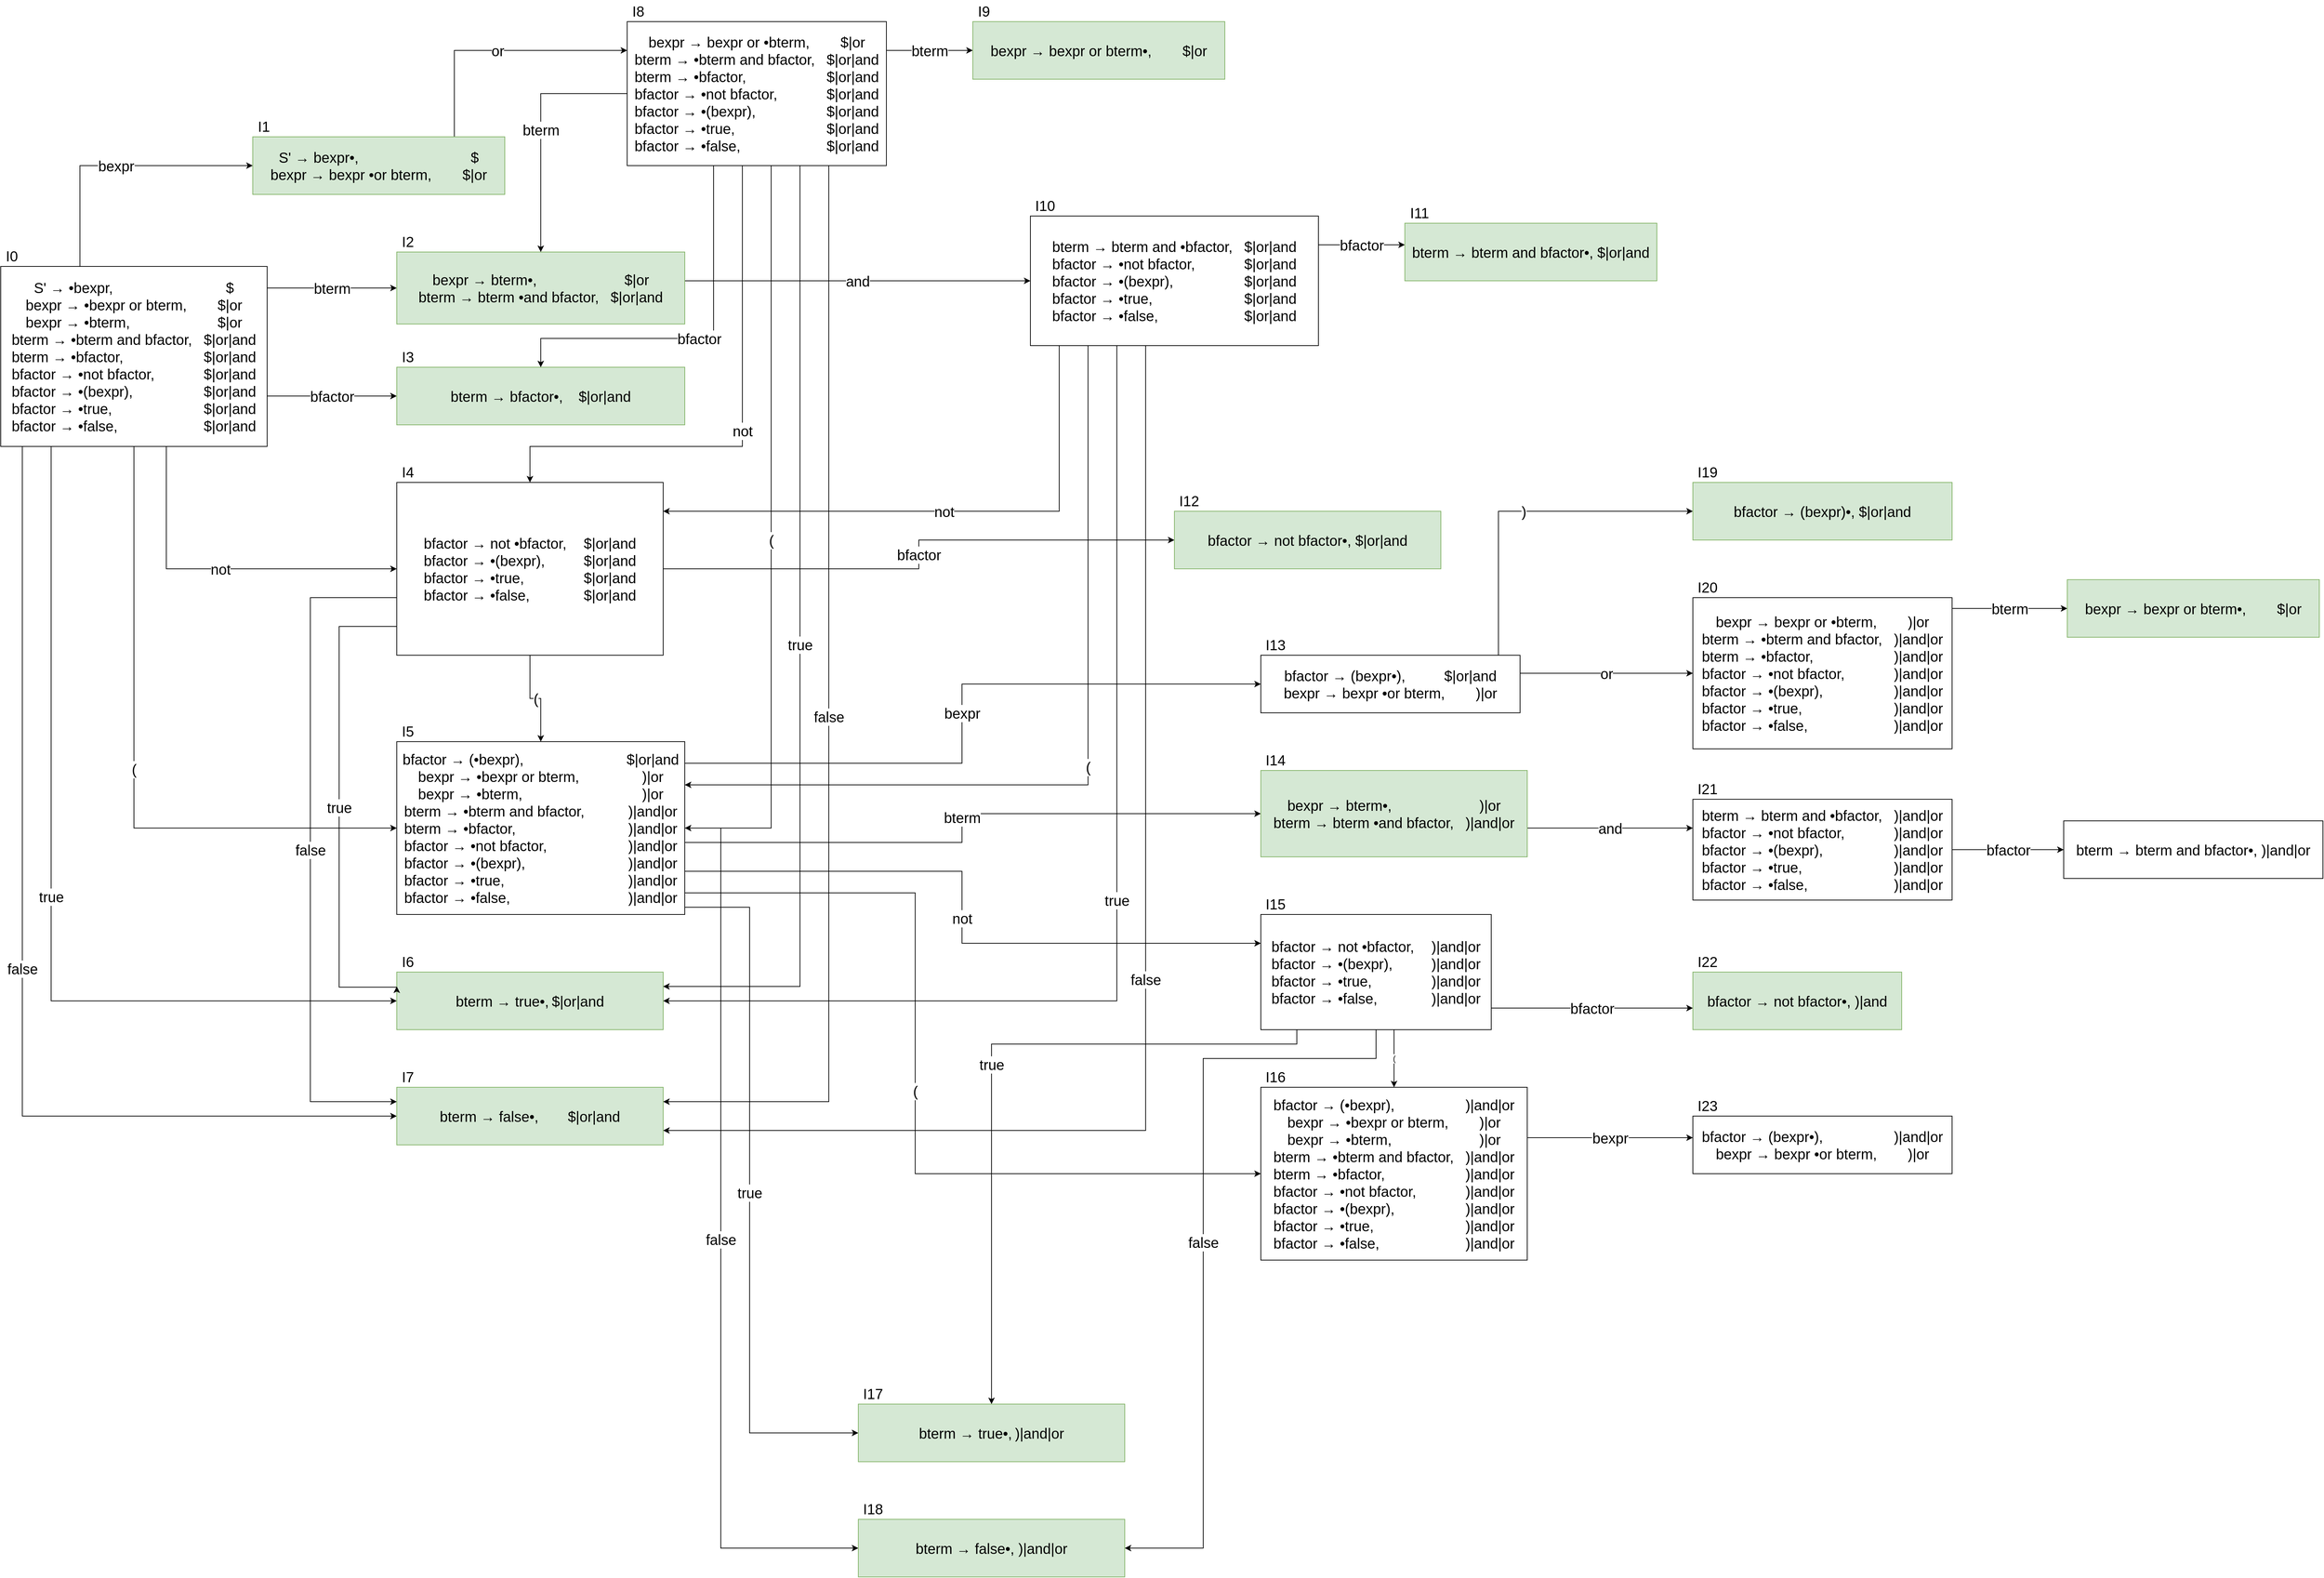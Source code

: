 <mxfile version="15.5.6" type="device" pages="2"><diagram id="i1gFJ2JjGRH4iPSJNmP0" name="CLR(1)"><mxGraphModel dx="1980" dy="2403" grid="1" gridSize="10" guides="1" tooltips="1" connect="1" arrows="1" fold="1" page="1" pageScale="1" pageWidth="827" pageHeight="1169" math="0" shadow="0"><root><mxCell id="0"/><mxCell id="1" parent="0"/><mxCell id="J5XyVqkoiQ5LVjFIZi3r-6" value="bexpr" style="edgeStyle=orthogonalEdgeStyle;rounded=0;orthogonalLoop=1;jettySize=auto;html=1;entryX=0;entryY=0.5;entryDx=0;entryDy=0;fontSize=20;" parent="1" source="J5XyVqkoiQ5LVjFIZi3r-1" target="J5XyVqkoiQ5LVjFIZi3r-3" edge="1"><mxGeometry relative="1" as="geometry"><Array as="points"><mxPoint x="160"/></Array></mxGeometry></mxCell><mxCell id="J5XyVqkoiQ5LVjFIZi3r-10" value="bterm" style="edgeStyle=orthogonalEdgeStyle;rounded=0;orthogonalLoop=1;jettySize=auto;html=1;fontSize=20;" parent="1" source="J5XyVqkoiQ5LVjFIZi3r-1" target="J5XyVqkoiQ5LVjFIZi3r-7" edge="1"><mxGeometry relative="1" as="geometry"><Array as="points"><mxPoint x="480" y="170"/><mxPoint x="480" y="170"/></Array></mxGeometry></mxCell><mxCell id="J5XyVqkoiQ5LVjFIZi3r-12" value="bfactor" style="edgeStyle=orthogonalEdgeStyle;rounded=0;orthogonalLoop=1;jettySize=auto;html=1;fontSize=20;" parent="1" source="J5XyVqkoiQ5LVjFIZi3r-1" target="J5XyVqkoiQ5LVjFIZi3r-11" edge="1"><mxGeometry relative="1" as="geometry"><Array as="points"><mxPoint x="480" y="320"/><mxPoint x="480" y="320"/></Array></mxGeometry></mxCell><mxCell id="J5XyVqkoiQ5LVjFIZi3r-15" value="(" style="edgeStyle=orthogonalEdgeStyle;rounded=0;orthogonalLoop=1;jettySize=auto;html=1;fontSize=20;" parent="1" source="J5XyVqkoiQ5LVjFIZi3r-1" target="J5XyVqkoiQ5LVjFIZi3r-14" edge="1"><mxGeometry relative="1" as="geometry"><Array as="points"><mxPoint x="235" y="920"/></Array></mxGeometry></mxCell><mxCell id="J5XyVqkoiQ5LVjFIZi3r-19" value="true" style="edgeStyle=orthogonalEdgeStyle;rounded=0;orthogonalLoop=1;jettySize=auto;html=1;fontSize=20;" parent="1" source="J5XyVqkoiQ5LVjFIZi3r-1" target="J5XyVqkoiQ5LVjFIZi3r-17" edge="1"><mxGeometry relative="1" as="geometry"><Array as="points"><mxPoint x="120" y="1160"/></Array></mxGeometry></mxCell><mxCell id="J5XyVqkoiQ5LVjFIZi3r-20" value="false" style="edgeStyle=orthogonalEdgeStyle;rounded=0;orthogonalLoop=1;jettySize=auto;html=1;entryX=0;entryY=0.5;entryDx=0;entryDy=0;fontSize=20;" parent="1" source="J5XyVqkoiQ5LVjFIZi3r-1" target="J5XyVqkoiQ5LVjFIZi3r-18" edge="1"><mxGeometry relative="1" as="geometry"><Array as="points"><mxPoint x="80" y="1320"/></Array></mxGeometry></mxCell><mxCell id="J5XyVqkoiQ5LVjFIZi3r-42" value="not" style="edgeStyle=orthogonalEdgeStyle;rounded=0;orthogonalLoop=1;jettySize=auto;html=1;fontSize=20;" parent="1" source="J5XyVqkoiQ5LVjFIZi3r-1" target="J5XyVqkoiQ5LVjFIZi3r-40" edge="1"><mxGeometry relative="1" as="geometry"><Array as="points"><mxPoint x="280" y="560"/></Array></mxGeometry></mxCell><mxCell id="J5XyVqkoiQ5LVjFIZi3r-1" value="S' → •bexpr,&lt;span&gt;&#9;&lt;span style=&quot;white-space: pre&quot;&gt;&#9;&lt;/span&gt;&lt;span style=&quot;white-space: pre&quot;&gt;&#9;&lt;/span&gt;&lt;span style=&quot;white-space: pre&quot;&gt;&#9;&lt;/span&gt;&lt;span style=&quot;white-space: pre&quot;&gt;&#9;&lt;/span&gt;&lt;/span&gt;$&lt;br&gt;bexpr → •bexpr or bterm,&lt;span&gt;&#9;&lt;span style=&quot;white-space: pre&quot;&gt;&#9;&lt;/span&gt;&lt;/span&gt;$|or&lt;br style=&quot;font-size: 20px&quot;&gt;bexpr → •bterm,&lt;span style=&quot;white-space: pre&quot;&gt;&#9;&lt;/span&gt;&lt;span style=&quot;white-space: pre&quot;&gt;&#9;&lt;/span&gt;&lt;span style=&quot;white-space: pre&quot;&gt;&#9;&lt;/span&gt;$|or&lt;br&gt;bterm → •bterm and bfactor,&lt;span style=&quot;white-space: pre&quot;&gt;&#9;&lt;/span&gt;$|or|and&lt;br&gt;bterm → •bfactor,&lt;span style=&quot;white-space: pre&quot;&gt;&#9;&lt;/span&gt;&lt;span style=&quot;white-space: pre&quot;&gt;&#9;&lt;/span&gt;&lt;span style=&quot;white-space: pre&quot;&gt;&#9;&lt;/span&gt;$|or|and&lt;br&gt;bfactor → •not bfactor,&lt;span style=&quot;white-space: pre&quot;&gt;&#9;&lt;/span&gt;&lt;span style=&quot;white-space: pre&quot;&gt;&#9;&lt;/span&gt;&lt;span&gt;&lt;/span&gt;$|or|and&lt;br&gt;bfactor → •(bexpr),&lt;span style=&quot;white-space: pre&quot;&gt;&#9;&lt;/span&gt;&lt;span style=&quot;white-space: pre&quot;&gt;&#9;&lt;/span&gt;&lt;span style=&quot;white-space: pre&quot;&gt;&#9;&lt;/span&gt;&lt;span&gt;&lt;/span&gt;$|or|and&lt;br&gt;bfactor → •true,&lt;span style=&quot;white-space: pre&quot;&gt;&#9;&lt;/span&gt;&lt;span style=&quot;white-space: pre&quot;&gt;&#9;&lt;/span&gt;&lt;span style=&quot;white-space: pre&quot;&gt;&#9;&lt;/span&gt;&lt;span&gt;&lt;/span&gt;$|or|and&lt;br&gt;bfactor → •false,&lt;span style=&quot;white-space: pre&quot;&gt;&#9;&lt;/span&gt;&lt;span style=&quot;white-space: pre&quot;&gt;&#9;&lt;/span&gt;&lt;span style=&quot;white-space: pre&quot;&gt;&#9;&lt;/span&gt;&lt;span&gt;&lt;/span&gt;$|or|and" style="whiteSpace=wrap;html=1;fontSize=20;" parent="1" vertex="1"><mxGeometry x="50" y="140" width="370" height="250" as="geometry"/></mxCell><mxCell id="J5XyVqkoiQ5LVjFIZi3r-2" value="I0" style="text;html=1;align=center;verticalAlign=middle;resizable=0;points=[];autosize=1;strokeColor=none;fillColor=none;fontSize=20;" parent="1" vertex="1"><mxGeometry x="50" y="110" width="30" height="30" as="geometry"/></mxCell><mxCell id="J5XyVqkoiQ5LVjFIZi3r-22" value="or" style="edgeStyle=orthogonalEdgeStyle;rounded=0;orthogonalLoop=1;jettySize=auto;html=1;fontSize=20;" parent="1" source="J5XyVqkoiQ5LVjFIZi3r-3" target="J5XyVqkoiQ5LVjFIZi3r-21" edge="1"><mxGeometry relative="1" as="geometry"><Array as="points"><mxPoint x="680" y="-160"/></Array></mxGeometry></mxCell><mxCell id="J5XyVqkoiQ5LVjFIZi3r-3" value="S' → bexpr•,&lt;span style=&quot;white-space: pre&quot;&gt;&#9;&lt;/span&gt;&lt;span style=&quot;white-space: pre&quot;&gt;&#9;&lt;/span&gt;&lt;span style=&quot;white-space: pre&quot;&gt;&#9;&lt;span style=&quot;white-space: pre&quot;&gt;&#9;&lt;/span&gt;&lt;/span&gt;$&lt;br&gt;bexpr → bexpr •or bterm,&lt;span style=&quot;white-space: pre&quot;&gt;&#9;&lt;/span&gt;$|or" style="whiteSpace=wrap;html=1;fontSize=20;fillColor=#d5e8d4;strokeColor=#82b366;" parent="1" vertex="1"><mxGeometry x="400" y="-40" width="350" height="80" as="geometry"/></mxCell><mxCell id="J5XyVqkoiQ5LVjFIZi3r-5" value="I1" style="text;html=1;align=center;verticalAlign=middle;resizable=0;points=[];autosize=1;strokeColor=none;fillColor=none;fontSize=20;" parent="1" vertex="1"><mxGeometry x="400" y="-70" width="30" height="30" as="geometry"/></mxCell><mxCell id="J5XyVqkoiQ5LVjFIZi3r-35" value="and" style="edgeStyle=orthogonalEdgeStyle;rounded=0;orthogonalLoop=1;jettySize=auto;html=1;fontSize=20;" parent="1" source="J5XyVqkoiQ5LVjFIZi3r-7" target="J5XyVqkoiQ5LVjFIZi3r-34" edge="1"><mxGeometry relative="1" as="geometry"><Array as="points"><mxPoint x="1190" y="160"/><mxPoint x="1190" y="160"/></Array></mxGeometry></mxCell><mxCell id="J5XyVqkoiQ5LVjFIZi3r-7" value="bexpr → bterm•,&lt;span style=&quot;white-space: pre&quot;&gt;&#9;&lt;/span&gt;&lt;span style=&quot;white-space: pre&quot;&gt;&#9;&lt;span style=&quot;white-space: pre&quot;&gt;&#9;&lt;/span&gt;&lt;/span&gt;$|or&lt;br&gt;bterm → bterm •and bfactor,&lt;span style=&quot;white-space: pre&quot;&gt;&#9;&lt;/span&gt;$|or|and" style="whiteSpace=wrap;html=1;fontSize=20;fillColor=#d5e8d4;strokeColor=#82b366;" parent="1" vertex="1"><mxGeometry x="600" y="120" width="400" height="100" as="geometry"/></mxCell><mxCell id="J5XyVqkoiQ5LVjFIZi3r-9" value="I2" style="text;html=1;align=center;verticalAlign=middle;resizable=0;points=[];autosize=1;strokeColor=none;fillColor=none;fontSize=20;" parent="1" vertex="1"><mxGeometry x="600" y="90" width="30" height="30" as="geometry"/></mxCell><mxCell id="J5XyVqkoiQ5LVjFIZi3r-11" value="bterm → bfactor•,&lt;span style=&quot;white-space: pre&quot;&gt;&#9;&lt;/span&gt;$|or|and" style="whiteSpace=wrap;html=1;fontSize=20;fillColor=#d5e8d4;strokeColor=#82b366;" parent="1" vertex="1"><mxGeometry x="600" y="280" width="400" height="80" as="geometry"/></mxCell><mxCell id="J5XyVqkoiQ5LVjFIZi3r-13" value="I5" style="text;html=1;align=center;verticalAlign=middle;resizable=0;points=[];autosize=1;strokeColor=none;fillColor=none;fontSize=20;" parent="1" vertex="1"><mxGeometry x="600" y="770" width="30" height="30" as="geometry"/></mxCell><mxCell id="J5XyVqkoiQ5LVjFIZi3r-61" value="bexpr" style="edgeStyle=orthogonalEdgeStyle;rounded=0;orthogonalLoop=1;jettySize=auto;html=1;entryX=0;entryY=0.5;entryDx=0;entryDy=0;fontSize=20;" parent="1" source="J5XyVqkoiQ5LVjFIZi3r-14" target="J5XyVqkoiQ5LVjFIZi3r-59" edge="1"><mxGeometry relative="1" as="geometry"><Array as="points"><mxPoint x="1385" y="830"/><mxPoint x="1385" y="720"/></Array></mxGeometry></mxCell><mxCell id="J5XyVqkoiQ5LVjFIZi3r-68" value="bterm" style="edgeStyle=orthogonalEdgeStyle;rounded=0;orthogonalLoop=1;jettySize=auto;html=1;fontSize=20;" parent="1" source="J5XyVqkoiQ5LVjFIZi3r-14" target="J5XyVqkoiQ5LVjFIZi3r-66" edge="1"><mxGeometry relative="1" as="geometry"><Array as="points"><mxPoint x="1385" y="940"/><mxPoint x="1385" y="900"/></Array></mxGeometry></mxCell><mxCell id="J5XyVqkoiQ5LVjFIZi3r-73" value="not" style="edgeStyle=orthogonalEdgeStyle;rounded=0;orthogonalLoop=1;jettySize=auto;html=1;fontSize=20;" parent="1" source="J5XyVqkoiQ5LVjFIZi3r-14" target="J5XyVqkoiQ5LVjFIZi3r-71" edge="1"><mxGeometry relative="1" as="geometry"><Array as="points"><mxPoint x="1385" y="980"/><mxPoint x="1385" y="1080"/></Array></mxGeometry></mxCell><mxCell id="nDwyI6BSbnP_YFlFrT5I-4" value="(" style="edgeStyle=orthogonalEdgeStyle;rounded=0;orthogonalLoop=1;jettySize=auto;html=1;fontSize=20;" parent="1" source="J5XyVqkoiQ5LVjFIZi3r-14" target="nDwyI6BSbnP_YFlFrT5I-3" edge="1"><mxGeometry relative="1" as="geometry"><Array as="points"><mxPoint x="1320" y="1010"/><mxPoint x="1320" y="1400"/></Array></mxGeometry></mxCell><mxCell id="nDwyI6BSbnP_YFlFrT5I-13" value="true" style="edgeStyle=orthogonalEdgeStyle;rounded=0;orthogonalLoop=1;jettySize=auto;html=1;fontSize=20;" parent="1" source="J5XyVqkoiQ5LVjFIZi3r-14" target="nDwyI6BSbnP_YFlFrT5I-9" edge="1"><mxGeometry relative="1" as="geometry"><Array as="points"><mxPoint x="1090" y="1030"/><mxPoint x="1090" y="1760"/></Array></mxGeometry></mxCell><mxCell id="nDwyI6BSbnP_YFlFrT5I-14" value="false" style="edgeStyle=orthogonalEdgeStyle;rounded=0;orthogonalLoop=1;jettySize=auto;html=1;fontSize=20;" parent="1" source="J5XyVqkoiQ5LVjFIZi3r-14" target="nDwyI6BSbnP_YFlFrT5I-10" edge="1"><mxGeometry relative="1" as="geometry"><Array as="points"><mxPoint x="1050" y="920"/><mxPoint x="1050" y="1920"/></Array></mxGeometry></mxCell><mxCell id="J5XyVqkoiQ5LVjFIZi3r-14" value="bfactor → (•bexpr),&lt;span&gt;&#9;&lt;span style=&quot;white-space: pre&quot;&gt;&#9;&lt;/span&gt;&lt;span style=&quot;white-space: pre&quot;&gt;&#9;&lt;span style=&quot;white-space: pre&quot;&gt;&#9;&lt;span style=&quot;white-space: pre&quot;&gt;&#9;&lt;/span&gt;&lt;/span&gt;&lt;/span&gt;&lt;/span&gt;$|or|and&lt;br&gt;bexpr → •bexpr or bterm,&lt;span&gt;&#9;&lt;span style=&quot;white-space: pre&quot;&gt;&#9;&lt;span style=&quot;white-space: pre&quot;&gt;&#9;&lt;/span&gt;&lt;/span&gt;&lt;/span&gt;)|or&lt;span&gt;&lt;/span&gt;&lt;br&gt;bexpr → •bterm,&lt;span&gt;&#9;&lt;span style=&quot;white-space: pre&quot;&gt;&#9;&lt;/span&gt;&lt;span style=&quot;white-space: pre&quot;&gt;&#9;&lt;/span&gt;&lt;span style=&quot;white-space: pre&quot;&gt;&#9;&lt;span style=&quot;white-space: pre&quot;&gt;&#9;&lt;/span&gt;&lt;/span&gt;&lt;/span&gt;)|or&lt;br&gt;bterm → •bterm and bfactor,&lt;span style=&quot;white-space: pre&quot;&gt;&#9;&lt;/span&gt;&lt;span style=&quot;white-space: pre&quot;&gt;&#9;&lt;/span&gt;)|and&lt;span&gt;&lt;/span&gt;|or&lt;br&gt;bterm → •bfactor,&lt;span&gt;&#9;&lt;span style=&quot;white-space: pre&quot;&gt;&#9;&lt;/span&gt;&lt;span style=&quot;white-space: pre&quot;&gt;&#9;&lt;/span&gt;&lt;span style=&quot;white-space: pre&quot;&gt;&#9;&lt;/span&gt;&lt;span style=&quot;white-space: pre&quot;&gt;&#9;&lt;/span&gt;&lt;/span&gt;)|and&lt;span&gt;&lt;/span&gt;|or&lt;br&gt;bfactor → •not bfactor,&lt;span style=&quot;white-space: pre&quot;&gt;&#9;&lt;/span&gt;&lt;span style=&quot;white-space: pre&quot;&gt;&#9;&lt;/span&gt;&lt;span style=&quot;white-space: pre&quot;&gt;&#9;&lt;/span&gt;&lt;span&gt;)&lt;/span&gt;|and|or&lt;br&gt;bfactor → •(bexpr),&lt;span style=&quot;white-space: pre&quot;&gt;&#9;&lt;/span&gt;&lt;span style=&quot;white-space: pre&quot;&gt;&#9;&lt;/span&gt;&lt;span style=&quot;white-space: pre&quot;&gt;&#9;&lt;/span&gt;&lt;span style=&quot;white-space: pre&quot;&gt;&#9;&lt;/span&gt;)|and|or&lt;br&gt;bfactor → •true,&lt;span&gt;&#9;&lt;span style=&quot;white-space: pre&quot;&gt;&#9;&lt;/span&gt;&lt;span style=&quot;white-space: pre&quot;&gt;&#9;&lt;/span&gt;&lt;span style=&quot;white-space: pre&quot;&gt;&#9;&lt;/span&gt;&lt;span style=&quot;white-space: pre&quot;&gt;&#9;&lt;/span&gt;&lt;/span&gt;)|and|or&lt;br&gt;bfactor → •false,&lt;span&gt;&#9;&lt;span style=&quot;white-space: pre&quot;&gt;&#9;&lt;/span&gt;&lt;span style=&quot;white-space: pre&quot;&gt;&#9;&lt;/span&gt;&lt;span style=&quot;white-space: pre&quot;&gt;&#9;&lt;/span&gt;&lt;span style=&quot;white-space: pre&quot;&gt;&#9;&lt;/span&gt;&lt;/span&gt;)|and|or" style="whiteSpace=wrap;html=1;fontSize=20;" parent="1" vertex="1"><mxGeometry x="600" y="800" width="400" height="240" as="geometry"/></mxCell><mxCell id="J5XyVqkoiQ5LVjFIZi3r-16" value="I3" style="text;html=1;align=center;verticalAlign=middle;resizable=0;points=[];autosize=1;strokeColor=none;fillColor=none;fontSize=20;" parent="1" vertex="1"><mxGeometry x="600" y="250" width="30" height="30" as="geometry"/></mxCell><mxCell id="J5XyVqkoiQ5LVjFIZi3r-17" value="bterm → true•,&lt;span style=&quot;white-space: pre&quot;&gt;&#9;&lt;/span&gt;$|or|and" style="whiteSpace=wrap;html=1;fontSize=20;fillColor=#d5e8d4;strokeColor=#82b366;" parent="1" vertex="1"><mxGeometry x="600" y="1120" width="370" height="80" as="geometry"/></mxCell><mxCell id="J5XyVqkoiQ5LVjFIZi3r-18" value="bterm → false•,&lt;span style=&quot;white-space: pre&quot;&gt;&#9;&lt;/span&gt;$|or|and" style="whiteSpace=wrap;html=1;fontSize=20;fillColor=#d5e8d4;strokeColor=#82b366;" parent="1" vertex="1"><mxGeometry x="600" y="1280" width="370" height="80" as="geometry"/></mxCell><mxCell id="J5XyVqkoiQ5LVjFIZi3r-27" value="bterm" style="edgeStyle=orthogonalEdgeStyle;rounded=0;orthogonalLoop=1;jettySize=auto;html=1;fontSize=20;" parent="1" source="J5XyVqkoiQ5LVjFIZi3r-21" target="J5XyVqkoiQ5LVjFIZi3r-26" edge="1"><mxGeometry relative="1" as="geometry"><Array as="points"><mxPoint x="1320" y="-160"/><mxPoint x="1320" y="-160"/></Array></mxGeometry></mxCell><mxCell id="J5XyVqkoiQ5LVjFIZi3r-30" value="bterm" style="edgeStyle=orthogonalEdgeStyle;rounded=0;orthogonalLoop=1;jettySize=auto;html=1;fontSize=20;" parent="1" source="J5XyVqkoiQ5LVjFIZi3r-21" target="J5XyVqkoiQ5LVjFIZi3r-7" edge="1"><mxGeometry relative="1" as="geometry"><Array as="points"><mxPoint x="800" y="-100"/></Array></mxGeometry></mxCell><mxCell id="J5XyVqkoiQ5LVjFIZi3r-31" value="bfactor" style="edgeStyle=orthogonalEdgeStyle;rounded=0;orthogonalLoop=1;jettySize=auto;html=1;fontSize=20;" parent="1" source="J5XyVqkoiQ5LVjFIZi3r-21" target="J5XyVqkoiQ5LVjFIZi3r-11" edge="1"><mxGeometry relative="1" as="geometry"><Array as="points"><mxPoint x="1040" y="240"/><mxPoint x="800" y="240"/></Array></mxGeometry></mxCell><mxCell id="J5XyVqkoiQ5LVjFIZi3r-32" value="(" style="edgeStyle=orthogonalEdgeStyle;rounded=0;orthogonalLoop=1;jettySize=auto;html=1;fontSize=20;" parent="1" source="J5XyVqkoiQ5LVjFIZi3r-21" target="J5XyVqkoiQ5LVjFIZi3r-14" edge="1"><mxGeometry relative="1" as="geometry"><Array as="points"><mxPoint x="1120" y="920"/></Array></mxGeometry></mxCell><mxCell id="J5XyVqkoiQ5LVjFIZi3r-44" value="not" style="edgeStyle=orthogonalEdgeStyle;rounded=0;orthogonalLoop=1;jettySize=auto;html=1;fontSize=20;" parent="1" source="J5XyVqkoiQ5LVjFIZi3r-21" target="J5XyVqkoiQ5LVjFIZi3r-40" edge="1"><mxGeometry relative="1" as="geometry"><Array as="points"><mxPoint x="1080" y="390"/><mxPoint x="785" y="390"/></Array></mxGeometry></mxCell><mxCell id="J5XyVqkoiQ5LVjFIZi3r-48" value="true" style="edgeStyle=orthogonalEdgeStyle;rounded=0;orthogonalLoop=1;jettySize=auto;html=1;entryX=1;entryY=0.25;entryDx=0;entryDy=0;fontSize=20;" parent="1" source="J5XyVqkoiQ5LVjFIZi3r-21" target="J5XyVqkoiQ5LVjFIZi3r-17" edge="1"><mxGeometry relative="1" as="geometry"><Array as="points"><mxPoint x="1160" y="1140"/></Array></mxGeometry></mxCell><mxCell id="J5XyVqkoiQ5LVjFIZi3r-50" value="false" style="edgeStyle=orthogonalEdgeStyle;rounded=0;orthogonalLoop=1;jettySize=auto;html=1;fontSize=20;entryX=1;entryY=0.25;entryDx=0;entryDy=0;" parent="1" source="J5XyVqkoiQ5LVjFIZi3r-21" target="J5XyVqkoiQ5LVjFIZi3r-18" edge="1"><mxGeometry relative="1" as="geometry"><Array as="points"><mxPoint x="1200" y="1300"/></Array></mxGeometry></mxCell><mxCell id="J5XyVqkoiQ5LVjFIZi3r-21" value="bexpr → bexpr or •bterm,&lt;span&gt;&#9;&lt;span style=&quot;white-space: pre&quot;&gt;&#9;&lt;/span&gt;&lt;/span&gt;$|or&lt;br&gt;bterm → •bterm and bfactor,&lt;span&gt;&#9;&lt;span style=&quot;white-space: pre&quot;&gt;&#9;&lt;/span&gt;&lt;/span&gt;$|or|and&lt;br&gt;bterm → •bfactor,&lt;span style=&quot;white-space: pre&quot;&gt;&#9;&lt;/span&gt;&lt;span style=&quot;white-space: pre&quot;&gt;&#9;&lt;/span&gt;&lt;span style=&quot;white-space: pre&quot;&gt;&#9;&lt;/span&gt;$|or|and&lt;br&gt;bfactor → •not bfactor,&lt;span style=&quot;white-space: pre&quot;&gt;&#9;&lt;/span&gt;&lt;span style=&quot;white-space: pre&quot;&gt;&#9;&lt;/span&gt;$|or|and&lt;br&gt;bfactor → •(bexpr),&lt;span style=&quot;white-space: pre&quot;&gt;&#9;&lt;/span&gt;&lt;span style=&quot;white-space: pre&quot;&gt;&#9;&lt;/span&gt;&lt;span style=&quot;white-space: pre&quot;&gt;&#9;&lt;/span&gt;$|or|and&lt;br&gt;bfactor → •true,&lt;span style=&quot;white-space: pre&quot;&gt;&#9;&lt;/span&gt;&lt;span style=&quot;white-space: pre&quot;&gt;&#9;&lt;/span&gt;&lt;span style=&quot;white-space: pre&quot;&gt;&#9;&lt;/span&gt;$|or|and&lt;br&gt;bfactor → •false,&lt;span style=&quot;white-space: pre&quot;&gt;&#9;&lt;/span&gt;&lt;span style=&quot;white-space: pre&quot;&gt;&#9;&lt;/span&gt;&lt;span style=&quot;white-space: pre&quot;&gt;&#9;&lt;/span&gt;$|or|and" style="whiteSpace=wrap;html=1;fontSize=20;" parent="1" vertex="1"><mxGeometry x="920" y="-200" width="360" height="200" as="geometry"/></mxCell><mxCell id="J5XyVqkoiQ5LVjFIZi3r-23" value="I6" style="text;html=1;align=center;verticalAlign=middle;resizable=0;points=[];autosize=1;strokeColor=none;fillColor=none;fontSize=20;" parent="1" vertex="1"><mxGeometry x="600" y="1090" width="30" height="30" as="geometry"/></mxCell><mxCell id="J5XyVqkoiQ5LVjFIZi3r-24" value="I7" style="text;html=1;align=center;verticalAlign=middle;resizable=0;points=[];autosize=1;strokeColor=none;fillColor=none;fontSize=20;" parent="1" vertex="1"><mxGeometry x="600" y="1250" width="30" height="30" as="geometry"/></mxCell><mxCell id="J5XyVqkoiQ5LVjFIZi3r-25" value="I8" style="text;html=1;align=center;verticalAlign=middle;resizable=0;points=[];autosize=1;strokeColor=none;fillColor=none;fontSize=20;" parent="1" vertex="1"><mxGeometry x="920" y="-230" width="30" height="30" as="geometry"/></mxCell><mxCell id="J5XyVqkoiQ5LVjFIZi3r-26" value="bexpr → bexpr or bterm•,&lt;span style=&quot;white-space: pre&quot;&gt;&#9;&lt;/span&gt;$|or" style="whiteSpace=wrap;html=1;fontSize=20;fillColor=#d5e8d4;strokeColor=#82b366;" parent="1" vertex="1"><mxGeometry x="1400" y="-200" width="350" height="80" as="geometry"/></mxCell><mxCell id="J5XyVqkoiQ5LVjFIZi3r-28" value="I9" style="text;html=1;align=center;verticalAlign=middle;resizable=0;points=[];autosize=1;strokeColor=none;fillColor=none;fontSize=20;" parent="1" vertex="1"><mxGeometry x="1400" y="-230" width="30" height="30" as="geometry"/></mxCell><mxCell id="J5XyVqkoiQ5LVjFIZi3r-39" value="bfactor" style="edgeStyle=orthogonalEdgeStyle;rounded=0;orthogonalLoop=1;jettySize=auto;html=1;fontSize=20;" parent="1" source="J5XyVqkoiQ5LVjFIZi3r-34" target="J5XyVqkoiQ5LVjFIZi3r-37" edge="1"><mxGeometry relative="1" as="geometry"><Array as="points"><mxPoint x="1930" y="110"/><mxPoint x="1930" y="110"/></Array></mxGeometry></mxCell><mxCell id="J5XyVqkoiQ5LVjFIZi3r-45" value="not" style="edgeStyle=orthogonalEdgeStyle;rounded=0;orthogonalLoop=1;jettySize=auto;html=1;fontSize=20;" parent="1" source="J5XyVqkoiQ5LVjFIZi3r-34" target="J5XyVqkoiQ5LVjFIZi3r-40" edge="1"><mxGeometry relative="1" as="geometry"><Array as="points"><mxPoint x="1520" y="480"/></Array></mxGeometry></mxCell><mxCell id="J5XyVqkoiQ5LVjFIZi3r-46" value="(" style="edgeStyle=orthogonalEdgeStyle;rounded=0;orthogonalLoop=1;jettySize=auto;html=1;entryX=1;entryY=0.25;entryDx=0;entryDy=0;fontSize=20;" parent="1" source="J5XyVqkoiQ5LVjFIZi3r-34" target="J5XyVqkoiQ5LVjFIZi3r-14" edge="1"><mxGeometry relative="1" as="geometry"><Array as="points"><mxPoint x="1560" y="860"/></Array></mxGeometry></mxCell><mxCell id="J5XyVqkoiQ5LVjFIZi3r-51" value="true" style="edgeStyle=orthogonalEdgeStyle;rounded=0;orthogonalLoop=1;jettySize=auto;html=1;entryX=1;entryY=0.5;entryDx=0;entryDy=0;fontSize=20;" parent="1" source="J5XyVqkoiQ5LVjFIZi3r-34" target="J5XyVqkoiQ5LVjFIZi3r-17" edge="1"><mxGeometry relative="1" as="geometry"><Array as="points"><mxPoint x="1600" y="1160"/></Array></mxGeometry></mxCell><mxCell id="J5XyVqkoiQ5LVjFIZi3r-52" value="false" style="edgeStyle=orthogonalEdgeStyle;rounded=0;orthogonalLoop=1;jettySize=auto;html=1;entryX=1;entryY=0.75;entryDx=0;entryDy=0;fontSize=20;" parent="1" source="J5XyVqkoiQ5LVjFIZi3r-34" target="J5XyVqkoiQ5LVjFIZi3r-18" edge="1"><mxGeometry relative="1" as="geometry"><Array as="points"><mxPoint x="1640" y="1340"/></Array></mxGeometry></mxCell><mxCell id="J5XyVqkoiQ5LVjFIZi3r-34" value="bterm → bterm and •bfactor,&lt;span style=&quot;white-space: pre&quot;&gt;&#9;&lt;/span&gt;$|or|and&lt;br&gt;bfactor → •not bfactor,&lt;span&gt;&#9;&lt;span style=&quot;white-space: pre&quot;&gt;&#9;&lt;/span&gt;&lt;span style=&quot;white-space: pre&quot;&gt;&#9;&lt;/span&gt;&lt;/span&gt;$|or|and&lt;br&gt;bfactor → •(bexpr),&lt;span style=&quot;white-space: pre&quot;&gt;&#9;&lt;/span&gt;&lt;span style=&quot;white-space: pre&quot;&gt;&#9;&lt;/span&gt;&lt;span style=&quot;white-space: pre&quot;&gt;&#9;&lt;/span&gt;$|or|and&lt;br&gt;bfactor → •true,&lt;span style=&quot;white-space: pre&quot;&gt;&#9;&lt;/span&gt;&lt;span style=&quot;white-space: pre&quot;&gt;&#9;&lt;/span&gt;&lt;span style=&quot;white-space: pre&quot;&gt;&#9;&lt;/span&gt;$|or|and&lt;br&gt;bfactor → •false,&lt;span style=&quot;white-space: pre&quot;&gt;&#9;&lt;/span&gt;&lt;span style=&quot;white-space: pre&quot;&gt;&#9;&lt;/span&gt;&lt;span style=&quot;white-space: pre&quot;&gt;&#9;&lt;/span&gt;$|or|and" style="whiteSpace=wrap;html=1;fontSize=20;" parent="1" vertex="1"><mxGeometry x="1480" y="70" width="400" height="180" as="geometry"/></mxCell><mxCell id="J5XyVqkoiQ5LVjFIZi3r-36" value="I10" style="text;html=1;align=center;verticalAlign=middle;resizable=0;points=[];autosize=1;strokeColor=none;fillColor=none;fontSize=20;" parent="1" vertex="1"><mxGeometry x="1480" y="40" width="40" height="30" as="geometry"/></mxCell><mxCell id="J5XyVqkoiQ5LVjFIZi3r-37" value="bterm → bterm and bfactor•,&lt;span&gt;&#9;&lt;/span&gt;$|or|and" style="whiteSpace=wrap;html=1;fontSize=20;fillColor=#d5e8d4;strokeColor=#82b366;" parent="1" vertex="1"><mxGeometry x="2000" y="80" width="350" height="80" as="geometry"/></mxCell><mxCell id="J5XyVqkoiQ5LVjFIZi3r-38" value="I11" style="text;html=1;align=center;verticalAlign=middle;resizable=0;points=[];autosize=1;strokeColor=none;fillColor=none;fontSize=20;" parent="1" vertex="1"><mxGeometry x="2000" y="50" width="40" height="30" as="geometry"/></mxCell><mxCell id="J5XyVqkoiQ5LVjFIZi3r-53" value="(" style="edgeStyle=orthogonalEdgeStyle;rounded=0;orthogonalLoop=1;jettySize=auto;html=1;fontSize=20;" parent="1" source="J5XyVqkoiQ5LVjFIZi3r-40" target="J5XyVqkoiQ5LVjFIZi3r-14" edge="1"><mxGeometry relative="1" as="geometry"/></mxCell><mxCell id="J5XyVqkoiQ5LVjFIZi3r-54" value="true" style="edgeStyle=orthogonalEdgeStyle;rounded=0;orthogonalLoop=1;jettySize=auto;html=1;entryX=0;entryY=0.25;entryDx=0;entryDy=0;fontSize=20;" parent="1" source="J5XyVqkoiQ5LVjFIZi3r-40" target="J5XyVqkoiQ5LVjFIZi3r-17" edge="1"><mxGeometry relative="1" as="geometry"><Array as="points"><mxPoint x="520" y="640"/><mxPoint x="520" y="1141"/><mxPoint x="600" y="1141"/></Array></mxGeometry></mxCell><mxCell id="J5XyVqkoiQ5LVjFIZi3r-55" value="false" style="edgeStyle=orthogonalEdgeStyle;rounded=0;orthogonalLoop=1;jettySize=auto;html=1;entryX=0;entryY=0.25;entryDx=0;entryDy=0;fontSize=20;" parent="1" source="J5XyVqkoiQ5LVjFIZi3r-40" target="J5XyVqkoiQ5LVjFIZi3r-18" edge="1"><mxGeometry relative="1" as="geometry"><Array as="points"><mxPoint x="480" y="600"/><mxPoint x="480" y="1300"/></Array></mxGeometry></mxCell><mxCell id="J5XyVqkoiQ5LVjFIZi3r-58" value="bfactor" style="edgeStyle=orthogonalEdgeStyle;rounded=0;orthogonalLoop=1;jettySize=auto;html=1;fontSize=20;" parent="1" source="J5XyVqkoiQ5LVjFIZi3r-40" target="J5XyVqkoiQ5LVjFIZi3r-56" edge="1"><mxGeometry relative="1" as="geometry"/></mxCell><mxCell id="J5XyVqkoiQ5LVjFIZi3r-40" value="bfactor → not •bfactor,&lt;span style=&quot;white-space: pre&quot;&gt;&#9;&lt;/span&gt;$|or|and&lt;br&gt;bfactor → •(bexpr),&lt;span style=&quot;white-space: pre&quot;&gt;&#9;&lt;/span&gt;&lt;span style=&quot;white-space: pre&quot;&gt;&#9;&lt;/span&gt;$|or|and&lt;br&gt;bfactor → •true,&lt;span style=&quot;white-space: pre&quot;&gt;&#9;&lt;/span&gt;&lt;span style=&quot;white-space: pre&quot;&gt;&#9;&lt;/span&gt;$|or|and&lt;br&gt;bfactor → •false,&lt;span style=&quot;white-space: pre&quot;&gt;&#9;&lt;/span&gt;&lt;span style=&quot;white-space: pre&quot;&gt;&#9;&lt;/span&gt;$|or|and" style="whiteSpace=wrap;html=1;fontSize=20;" parent="1" vertex="1"><mxGeometry x="600" y="440" width="370" height="240" as="geometry"/></mxCell><mxCell id="J5XyVqkoiQ5LVjFIZi3r-41" value="I4" style="text;html=1;align=center;verticalAlign=middle;resizable=0;points=[];autosize=1;strokeColor=none;fillColor=none;fontSize=20;" parent="1" vertex="1"><mxGeometry x="600" y="410" width="30" height="30" as="geometry"/></mxCell><mxCell id="J5XyVqkoiQ5LVjFIZi3r-56" value="bfactor → not bfactor•,&lt;span&gt;&#9;&lt;/span&gt;$|or|and" style="whiteSpace=wrap;html=1;fontSize=20;fillColor=#d5e8d4;strokeColor=#82b366;" parent="1" vertex="1"><mxGeometry x="1680" y="480" width="370" height="80" as="geometry"/></mxCell><mxCell id="J5XyVqkoiQ5LVjFIZi3r-57" value="I12" style="text;html=1;align=center;verticalAlign=middle;resizable=0;points=[];autosize=1;strokeColor=none;fillColor=none;fontSize=20;" parent="1" vertex="1"><mxGeometry x="1680" y="450" width="40" height="30" as="geometry"/></mxCell><mxCell id="J5XyVqkoiQ5LVjFIZi3r-63" value="or" style="edgeStyle=orthogonalEdgeStyle;rounded=0;orthogonalLoop=1;jettySize=auto;html=1;fontSize=20;" parent="1" source="J5XyVqkoiQ5LVjFIZi3r-59" target="J5XyVqkoiQ5LVjFIZi3r-62" edge="1"><mxGeometry relative="1" as="geometry"><Array as="points"><mxPoint x="2230" y="705"/><mxPoint x="2230" y="705"/></Array></mxGeometry></mxCell><mxCell id="nDwyI6BSbnP_YFlFrT5I-6" value=")" style="edgeStyle=orthogonalEdgeStyle;rounded=0;orthogonalLoop=1;jettySize=auto;html=1;fontSize=20;" parent="1" source="J5XyVqkoiQ5LVjFIZi3r-59" target="nDwyI6BSbnP_YFlFrT5I-5" edge="1"><mxGeometry relative="1" as="geometry"><Array as="points"><mxPoint x="2130" y="480"/></Array></mxGeometry></mxCell><mxCell id="J5XyVqkoiQ5LVjFIZi3r-59" value="bfactor → (bexpr•),&lt;span style=&quot;white-space: pre&quot;&gt;&#9;&lt;/span&gt;&lt;span style=&quot;white-space: pre&quot;&gt;&#9;&lt;/span&gt;$|or|and&lt;br&gt;bexpr → bexpr •or bterm,&lt;span style=&quot;white-space: pre&quot;&gt;&#9;&lt;/span&gt;)|or" style="whiteSpace=wrap;html=1;fontSize=20;" parent="1" vertex="1"><mxGeometry x="1800" y="680" width="360" height="80" as="geometry"/></mxCell><mxCell id="J5XyVqkoiQ5LVjFIZi3r-60" value="I13" style="text;html=1;align=center;verticalAlign=middle;resizable=0;points=[];autosize=1;strokeColor=none;fillColor=none;fontSize=20;" parent="1" vertex="1"><mxGeometry x="1800" y="650" width="40" height="30" as="geometry"/></mxCell><mxCell id="nDwyI6BSbnP_YFlFrT5I-7" value="bterm" style="edgeStyle=orthogonalEdgeStyle;rounded=0;orthogonalLoop=1;jettySize=auto;html=1;fontSize=20;" parent="1" source="J5XyVqkoiQ5LVjFIZi3r-62" target="J5XyVqkoiQ5LVjFIZi3r-65" edge="1"><mxGeometry relative="1" as="geometry"><Array as="points"><mxPoint x="2820" y="615"/><mxPoint x="2820" y="615"/></Array></mxGeometry></mxCell><mxCell id="J5XyVqkoiQ5LVjFIZi3r-62" value="bexpr → bexpr or •bterm,&lt;span&gt;&lt;span style=&quot;white-space: pre&quot;&gt;&#9;&lt;/span&gt;&lt;/span&gt;)|or&lt;br&gt;bterm → •bterm and bfactor,&lt;span&gt;&#9;&lt;span style=&quot;white-space: pre&quot;&gt;&#9;&lt;/span&gt;&lt;/span&gt;)|and|or&lt;br&gt;bterm → •bfactor,&lt;span&gt;&#9;&lt;span style=&quot;white-space: pre&quot;&gt;&#9;&lt;/span&gt;&lt;span style=&quot;white-space: pre&quot;&gt;&#9;&lt;/span&gt;&lt;span style=&quot;white-space: pre&quot;&gt;&#9;&lt;/span&gt;&lt;/span&gt;)|and|or&lt;br&gt;bfactor → •not bfactor,&lt;span style=&quot;white-space: pre&quot;&gt;&#9;&lt;/span&gt;&lt;span style=&quot;white-space: pre&quot;&gt;&#9;&lt;/span&gt;)|and|or&lt;br&gt;bfactor → •(bexpr),&lt;span style=&quot;white-space: pre&quot;&gt;&#9;&lt;/span&gt;&lt;span style=&quot;white-space: pre&quot;&gt;&#9;&lt;/span&gt;&lt;span style=&quot;white-space: pre&quot;&gt;&#9;&lt;/span&gt;)|and|or&lt;br&gt;bfactor → •true,&lt;span style=&quot;white-space: pre&quot;&gt;&#9;&lt;/span&gt;&lt;span style=&quot;white-space: pre&quot;&gt;&#9;&lt;/span&gt;&lt;span style=&quot;white-space: pre&quot;&gt;&#9;&lt;/span&gt;)|and|or&lt;br&gt;bfactor → •false,&lt;span style=&quot;white-space: pre&quot;&gt;&#9;&lt;/span&gt;&lt;span style=&quot;white-space: pre&quot;&gt;&#9;&lt;/span&gt;&lt;span style=&quot;white-space: pre&quot;&gt;&#9;&lt;/span&gt;)|and|or" style="whiteSpace=wrap;html=1;fontSize=20;" parent="1" vertex="1"><mxGeometry x="2400" y="600" width="360" height="210" as="geometry"/></mxCell><mxCell id="J5XyVqkoiQ5LVjFIZi3r-65" value="bexpr → bexpr or bterm•,&lt;span style=&quot;white-space: pre&quot;&gt;&#9;&lt;/span&gt;$|or" style="whiteSpace=wrap;html=1;fontSize=20;fillColor=#d5e8d4;strokeColor=#82b366;" parent="1" vertex="1"><mxGeometry x="2920" y="575" width="350" height="80" as="geometry"/></mxCell><mxCell id="J5XyVqkoiQ5LVjFIZi3r-70" value="and" style="edgeStyle=orthogonalEdgeStyle;rounded=0;orthogonalLoop=1;jettySize=auto;html=1;fontSize=20;" parent="1" source="J5XyVqkoiQ5LVjFIZi3r-66" target="J5XyVqkoiQ5LVjFIZi3r-69" edge="1"><mxGeometry relative="1" as="geometry"><Array as="points"><mxPoint x="2200" y="920"/><mxPoint x="2200" y="920"/></Array></mxGeometry></mxCell><mxCell id="J5XyVqkoiQ5LVjFIZi3r-66" value="bexpr → bterm•,&lt;span style=&quot;white-space: pre&quot;&gt;&#9;&lt;/span&gt;&lt;span style=&quot;white-space: pre&quot;&gt;&#9;&lt;/span&gt;&lt;span style=&quot;white-space: pre&quot;&gt;&#9;&lt;/span&gt;)|or&lt;br&gt;bterm → bterm •and bfactor,&lt;span style=&quot;white-space: pre&quot;&gt;&#9;&lt;/span&gt;)|and|or" style="whiteSpace=wrap;html=1;fontSize=20;fillColor=#d5e8d4;strokeColor=#82b366;" parent="1" vertex="1"><mxGeometry x="1800" y="840" width="370" height="120" as="geometry"/></mxCell><mxCell id="J5XyVqkoiQ5LVjFIZi3r-67" value="I14" style="text;html=1;align=center;verticalAlign=middle;resizable=0;points=[];autosize=1;strokeColor=none;fillColor=none;fontSize=20;" parent="1" vertex="1"><mxGeometry x="1800" y="810" width="40" height="30" as="geometry"/></mxCell><mxCell id="nDwyI6BSbnP_YFlFrT5I-20" value="bfactor" style="edgeStyle=orthogonalEdgeStyle;rounded=0;orthogonalLoop=1;jettySize=auto;html=1;fontSize=20;" parent="1" source="J5XyVqkoiQ5LVjFIZi3r-69" target="nDwyI6BSbnP_YFlFrT5I-19" edge="1"><mxGeometry relative="1" as="geometry"/></mxCell><mxCell id="J5XyVqkoiQ5LVjFIZi3r-69" value="bterm → bterm and •bfactor,&lt;span style=&quot;white-space: pre&quot;&gt;&#9;&lt;/span&gt;)|and|or&lt;br&gt;bfactor → •not bfactor,&lt;span style=&quot;white-space: pre&quot;&gt;&#9;&lt;/span&gt;&lt;span style=&quot;white-space: pre&quot;&gt;&#9;&lt;/span&gt;)|and|or&lt;br&gt;bfactor → •(bexpr),&lt;span style=&quot;white-space: pre&quot;&gt;&#9;&lt;/span&gt;&lt;span style=&quot;white-space: pre&quot;&gt;&#9;&lt;/span&gt;&lt;span style=&quot;white-space: pre&quot;&gt;&#9;&lt;/span&gt;)|and|or&lt;br&gt;bfactor → •true,&lt;span style=&quot;white-space: pre&quot;&gt;&#9;&lt;/span&gt;&lt;span style=&quot;white-space: pre&quot;&gt;&#9;&lt;/span&gt;&lt;span style=&quot;white-space: pre&quot;&gt;&#9;&lt;/span&gt;)|and|or&lt;br&gt;bfactor → •false,&lt;span style=&quot;white-space: pre&quot;&gt;&#9;&lt;/span&gt;&lt;span style=&quot;white-space: pre&quot;&gt;&#9;&lt;/span&gt;&lt;span style=&quot;white-space: pre&quot;&gt;&#9;&lt;/span&gt;)|and|or" style="whiteSpace=wrap;html=1;fontSize=20;" parent="1" vertex="1"><mxGeometry x="2400" y="880" width="360" height="140" as="geometry"/></mxCell><mxCell id="nDwyI6BSbnP_YFlFrT5I-2" value="bfactor" style="edgeStyle=orthogonalEdgeStyle;rounded=0;orthogonalLoop=1;jettySize=auto;html=1;fontSize=20;" parent="1" source="J5XyVqkoiQ5LVjFIZi3r-71" target="nDwyI6BSbnP_YFlFrT5I-1" edge="1"><mxGeometry relative="1" as="geometry"><Array as="points"><mxPoint x="2230" y="1170"/><mxPoint x="2230" y="1170"/></Array></mxGeometry></mxCell><mxCell id="ZBH68lMv9b4yoXDLhouP-3" value="(" style="edgeStyle=orthogonalEdgeStyle;rounded=0;orthogonalLoop=1;jettySize=auto;html=1;" edge="1" parent="1" source="J5XyVqkoiQ5LVjFIZi3r-71" target="nDwyI6BSbnP_YFlFrT5I-3"><mxGeometry relative="1" as="geometry"><Array as="points"><mxPoint x="1985" y="1210"/><mxPoint x="1985" y="1210"/></Array></mxGeometry></mxCell><mxCell id="ZBH68lMv9b4yoXDLhouP-4" value="true" style="edgeStyle=orthogonalEdgeStyle;rounded=0;orthogonalLoop=1;jettySize=auto;html=1;fontSize=20;" edge="1" parent="1" source="J5XyVqkoiQ5LVjFIZi3r-71" target="nDwyI6BSbnP_YFlFrT5I-9"><mxGeometry relative="1" as="geometry"><Array as="points"><mxPoint x="1850" y="1220"/><mxPoint x="1426" y="1220"/></Array></mxGeometry></mxCell><mxCell id="ZBH68lMv9b4yoXDLhouP-5" value="false" style="edgeStyle=orthogonalEdgeStyle;rounded=0;orthogonalLoop=1;jettySize=auto;html=1;fontSize=20;" edge="1" parent="1" source="J5XyVqkoiQ5LVjFIZi3r-71" target="nDwyI6BSbnP_YFlFrT5I-10"><mxGeometry relative="1" as="geometry"><Array as="points"><mxPoint x="1960" y="1240"/><mxPoint x="1720" y="1240"/><mxPoint x="1720" y="1920"/></Array></mxGeometry></mxCell><mxCell id="J5XyVqkoiQ5LVjFIZi3r-71" value="bfactor → not •bfactor,&lt;span style=&quot;white-space: pre&quot;&gt;&#9;&lt;/span&gt;)|and|or&lt;br&gt;bfactor → •(bexpr),&lt;span style=&quot;white-space: pre&quot;&gt;&#9;&lt;/span&gt;&lt;span style=&quot;white-space: pre&quot;&gt;&#9;&lt;/span&gt;)|and|or&lt;br&gt;bfactor → •true,&lt;span style=&quot;white-space: pre&quot;&gt;&#9;&lt;/span&gt;&lt;span style=&quot;white-space: pre&quot;&gt;&#9;&lt;/span&gt;)|and|or&lt;br&gt;bfactor → •false,&lt;span style=&quot;white-space: pre&quot;&gt;&#9;&lt;/span&gt;&lt;span style=&quot;white-space: pre&quot;&gt;&#9;&lt;/span&gt;)|and|or" style="whiteSpace=wrap;html=1;fontSize=20;" parent="1" vertex="1"><mxGeometry x="1800" y="1040" width="320" height="160" as="geometry"/></mxCell><mxCell id="J5XyVqkoiQ5LVjFIZi3r-72" value="I15" style="text;html=1;align=center;verticalAlign=middle;resizable=0;points=[];autosize=1;strokeColor=none;fillColor=none;fontSize=20;" parent="1" vertex="1"><mxGeometry x="1800" y="1010" width="40" height="30" as="geometry"/></mxCell><mxCell id="nDwyI6BSbnP_YFlFrT5I-1" value="bfactor → not bfactor•,&lt;span&gt;&#9;&lt;/span&gt;)|and" style="whiteSpace=wrap;html=1;fontSize=20;fillColor=#d5e8d4;strokeColor=#82b366;" parent="1" vertex="1"><mxGeometry x="2400" y="1120" width="290" height="80" as="geometry"/></mxCell><mxCell id="ZBH68lMv9b4yoXDLhouP-7" value="bexpr" style="edgeStyle=orthogonalEdgeStyle;rounded=0;orthogonalLoop=1;jettySize=auto;html=1;fontSize=20;" edge="1" parent="1" source="nDwyI6BSbnP_YFlFrT5I-3" target="ZBH68lMv9b4yoXDLhouP-6"><mxGeometry relative="1" as="geometry"><Array as="points"><mxPoint x="2220" y="1350"/><mxPoint x="2220" y="1350"/></Array></mxGeometry></mxCell><mxCell id="nDwyI6BSbnP_YFlFrT5I-3" value="bfactor → (•bexpr),&lt;span style=&quot;white-space: pre&quot;&gt;&#9;&lt;/span&gt;&lt;span style=&quot;white-space: pre&quot;&gt;&#9;&lt;span style=&quot;white-space: pre&quot;&gt;&#9;&lt;/span&gt;&lt;/span&gt;)|and|or&lt;br&gt;bexpr → •bexpr or bterm,&lt;span style=&quot;white-space: pre&quot;&gt;&#9;&lt;/span&gt;)&lt;span&gt;&lt;/span&gt;|or&lt;br&gt;bexpr → •bterm,&lt;span&gt;&#9;&lt;span style=&quot;white-space: pre&quot;&gt;&#9;&lt;/span&gt;&lt;span style=&quot;white-space: pre&quot;&gt;&#9;&lt;span style=&quot;white-space: pre&quot;&gt;&#9;&lt;/span&gt;&lt;/span&gt;&lt;/span&gt;)|or&lt;br&gt;bterm → •bterm and bfactor,&lt;span style=&quot;white-space: pre&quot;&gt;&#9;&lt;/span&gt;)|and&lt;span&gt;&lt;/span&gt;|or&lt;br&gt;bterm → •bfactor,&lt;span style=&quot;white-space: pre&quot;&gt;&#9;&lt;/span&gt;&lt;span style=&quot;white-space: pre&quot;&gt;&#9;&lt;/span&gt;&lt;span style=&quot;white-space: pre&quot;&gt;&#9;&lt;/span&gt;)|and&lt;span&gt;&lt;/span&gt;|or&lt;br&gt;bfactor → •not bfactor,&lt;span&gt;&#9;&lt;span style=&quot;white-space: pre&quot;&gt;&#9;&lt;span style=&quot;white-space: pre&quot;&gt;&#9;&lt;/span&gt;&lt;/span&gt;&lt;/span&gt;&lt;span&gt;)&lt;/span&gt;|and|or&lt;br&gt;bfactor → •(bexpr),&lt;span style=&quot;white-space: pre&quot;&gt;&#9;&lt;/span&gt;&lt;span style=&quot;white-space: pre&quot;&gt;&#9;&lt;/span&gt;&lt;span style=&quot;white-space: pre&quot;&gt;&#9;&lt;/span&gt;)|and|or&lt;br&gt;bfactor → •true,&lt;span style=&quot;white-space: pre&quot;&gt;&#9;&lt;/span&gt;&lt;span style=&quot;white-space: pre&quot;&gt;&#9;&lt;/span&gt;&lt;span style=&quot;white-space: pre&quot;&gt;&#9;&lt;/span&gt;)|and|or&lt;br&gt;bfactor → •false,&lt;span style=&quot;white-space: pre&quot;&gt;&#9;&lt;/span&gt;&lt;span style=&quot;white-space: pre&quot;&gt;&#9;&lt;/span&gt;&lt;span style=&quot;white-space: pre&quot;&gt;&#9;&lt;/span&gt;)|and|or" style="whiteSpace=wrap;html=1;fontSize=20;" parent="1" vertex="1"><mxGeometry x="1800" y="1280" width="370" height="240" as="geometry"/></mxCell><mxCell id="nDwyI6BSbnP_YFlFrT5I-5" value="bfactor → (bexpr)•, $|or|and" style="whiteSpace=wrap;html=1;fontSize=20;fillColor=#d5e8d4;strokeColor=#82b366;" parent="1" vertex="1"><mxGeometry x="2400" y="440" width="360" height="80" as="geometry"/></mxCell><mxCell id="nDwyI6BSbnP_YFlFrT5I-8" value="I16" style="text;html=1;align=center;verticalAlign=middle;resizable=0;points=[];autosize=1;strokeColor=none;fillColor=none;fontSize=20;" parent="1" vertex="1"><mxGeometry x="1800" y="1250" width="40" height="30" as="geometry"/></mxCell><mxCell id="nDwyI6BSbnP_YFlFrT5I-9" value="bterm → true•,&lt;span style=&quot;white-space: pre&quot;&gt;&#9;&lt;/span&gt;)|and|or" style="whiteSpace=wrap;html=1;fontSize=20;fillColor=#d5e8d4;strokeColor=#82b366;" parent="1" vertex="1"><mxGeometry x="1241" y="1720" width="370" height="80" as="geometry"/></mxCell><mxCell id="nDwyI6BSbnP_YFlFrT5I-10" value="bterm → false•,&lt;span&gt;&#9;&lt;/span&gt;)|and|or" style="whiteSpace=wrap;html=1;fontSize=20;fillColor=#d5e8d4;strokeColor=#82b366;" parent="1" vertex="1"><mxGeometry x="1241" y="1880" width="370" height="80" as="geometry"/></mxCell><mxCell id="nDwyI6BSbnP_YFlFrT5I-11" value="I17" style="text;html=1;align=center;verticalAlign=middle;resizable=0;points=[];autosize=1;strokeColor=none;fillColor=none;fontSize=20;" parent="1" vertex="1"><mxGeometry x="1241" y="1690" width="40" height="30" as="geometry"/></mxCell><mxCell id="nDwyI6BSbnP_YFlFrT5I-12" value="I18" style="text;html=1;align=center;verticalAlign=middle;resizable=0;points=[];autosize=1;strokeColor=none;fillColor=none;fontSize=20;" parent="1" vertex="1"><mxGeometry x="1241" y="1850" width="40" height="30" as="geometry"/></mxCell><mxCell id="nDwyI6BSbnP_YFlFrT5I-15" value="I19" style="text;html=1;align=center;verticalAlign=middle;resizable=0;points=[];autosize=1;strokeColor=none;fillColor=none;fontSize=20;" parent="1" vertex="1"><mxGeometry x="2400" y="410" width="40" height="30" as="geometry"/></mxCell><mxCell id="nDwyI6BSbnP_YFlFrT5I-17" value="I20" style="text;html=1;align=center;verticalAlign=middle;resizable=0;points=[];autosize=1;strokeColor=none;fillColor=none;fontSize=20;" parent="1" vertex="1"><mxGeometry x="2400" y="570" width="40" height="30" as="geometry"/></mxCell><mxCell id="nDwyI6BSbnP_YFlFrT5I-18" value="I21" style="text;html=1;align=center;verticalAlign=middle;resizable=0;points=[];autosize=1;strokeColor=none;fillColor=none;fontSize=20;" parent="1" vertex="1"><mxGeometry x="2400" y="850" width="40" height="30" as="geometry"/></mxCell><mxCell id="nDwyI6BSbnP_YFlFrT5I-19" value="bterm → bterm and bfactor•,&lt;span&gt;&#9;&lt;/span&gt;)|and|or" style="whiteSpace=wrap;html=1;fontSize=20;" parent="1" vertex="1"><mxGeometry x="2915" y="910" width="360" height="80" as="geometry"/></mxCell><mxCell id="ZBH68lMv9b4yoXDLhouP-2" value="I22" style="text;html=1;align=center;verticalAlign=middle;resizable=0;points=[];autosize=1;strokeColor=none;fillColor=none;fontSize=20;" vertex="1" parent="1"><mxGeometry x="2400" y="1090" width="40" height="30" as="geometry"/></mxCell><mxCell id="ZBH68lMv9b4yoXDLhouP-6" value="bfactor → (bexpr•),&lt;span style=&quot;white-space: pre&quot;&gt;&#9;&lt;/span&gt;&lt;span style=&quot;white-space: pre&quot;&gt;&#9;&lt;span style=&quot;white-space: pre&quot;&gt;&#9;&lt;/span&gt;&lt;/span&gt;)|and|or&lt;br&gt;bexpr → bexpr •or bterm,&lt;span style=&quot;white-space: pre&quot;&gt;&#9;&lt;/span&gt;)|or" style="whiteSpace=wrap;html=1;fontSize=20;" vertex="1" parent="1"><mxGeometry x="2400" y="1320" width="360" height="80" as="geometry"/></mxCell><mxCell id="ZBH68lMv9b4yoXDLhouP-8" value="I23" style="text;html=1;align=center;verticalAlign=middle;resizable=0;points=[];autosize=1;strokeColor=none;fillColor=none;fontSize=20;" vertex="1" parent="1"><mxGeometry x="2400" y="1290" width="40" height="30" as="geometry"/></mxCell></root></mxGraphModel></diagram><diagram id="ej9iO0edu4T1FylmjJqn" name="LALR(1) - CE"><mxGraphModel dx="2584" dy="2050" grid="1" gridSize="10" guides="1" tooltips="1" connect="1" arrows="1" fold="1" page="1" pageScale="1" pageWidth="827" pageHeight="1169" math="0" shadow="0"><root><mxCell id="_Wn-8skfhVxK5zBq2OLF-0"/><mxCell id="_Wn-8skfhVxK5zBq2OLF-1" parent="_Wn-8skfhVxK5zBq2OLF-0"/><mxCell id="hmHeC21L-aDCgxO3thJF-8" value="bexpr" style="edgeStyle=orthogonalEdgeStyle;rounded=0;orthogonalLoop=1;jettySize=auto;html=1;fontSize=20;" parent="_Wn-8skfhVxK5zBq2OLF-1" source="hmHeC21L-aDCgxO3thJF-4" target="hmHeC21L-aDCgxO3thJF-6" edge="1"><mxGeometry relative="1" as="geometry"><Array as="points"><mxPoint x="160" y="-40"/></Array></mxGeometry></mxCell><mxCell id="454EWgB3WdR4zHKwqC2R-2" value="bterm" style="edgeStyle=orthogonalEdgeStyle;rounded=0;orthogonalLoop=1;jettySize=auto;html=1;fontSize=20;" edge="1" parent="_Wn-8skfhVxK5zBq2OLF-1" source="hmHeC21L-aDCgxO3thJF-4" target="454EWgB3WdR4zHKwqC2R-1"><mxGeometry relative="1" as="geometry"><Array as="points"><mxPoint x="440" y="-160"/></Array></mxGeometry></mxCell><mxCell id="454EWgB3WdR4zHKwqC2R-6" value="bfactor" style="edgeStyle=orthogonalEdgeStyle;rounded=0;orthogonalLoop=1;jettySize=auto;html=1;fontSize=20;" edge="1" parent="_Wn-8skfhVxK5zBq2OLF-1" source="hmHeC21L-aDCgxO3thJF-4" target="454EWgB3WdR4zHKwqC2R-4"><mxGeometry relative="1" as="geometry"><Array as="points"><mxPoint x="620" y="200"/><mxPoint x="620" y="90"/></Array></mxGeometry></mxCell><mxCell id="454EWgB3WdR4zHKwqC2R-8" value="not" style="edgeStyle=orthogonalEdgeStyle;rounded=0;orthogonalLoop=1;jettySize=auto;html=1;fontSize=20;" edge="1" parent="_Wn-8skfhVxK5zBq2OLF-1" source="hmHeC21L-aDCgxO3thJF-4" target="454EWgB3WdR4zHKwqC2R-7"><mxGeometry relative="1" as="geometry"><Array as="points"><mxPoint x="530" y="360"/><mxPoint x="530" y="360"/></Array></mxGeometry></mxCell><mxCell id="454EWgB3WdR4zHKwqC2R-11" value="(" style="edgeStyle=orthogonalEdgeStyle;rounded=0;orthogonalLoop=1;jettySize=auto;html=1;fontSize=20;" edge="1" parent="_Wn-8skfhVxK5zBq2OLF-1" source="hmHeC21L-aDCgxO3thJF-4" target="454EWgB3WdR4zHKwqC2R-10"><mxGeometry relative="1" as="geometry"><Array as="points"><mxPoint x="400" y="640"/></Array></mxGeometry></mxCell><mxCell id="454EWgB3WdR4zHKwqC2R-14" value="true" style="edgeStyle=orthogonalEdgeStyle;rounded=0;orthogonalLoop=1;jettySize=auto;html=1;fontSize=20;" edge="1" parent="_Wn-8skfhVxK5zBq2OLF-1" source="hmHeC21L-aDCgxO3thJF-4" target="454EWgB3WdR4zHKwqC2R-13"><mxGeometry relative="1" as="geometry"><Array as="points"><mxPoint x="280" y="860"/></Array></mxGeometry></mxCell><mxCell id="454EWgB3WdR4zHKwqC2R-16" value="false" style="edgeStyle=orthogonalEdgeStyle;rounded=0;orthogonalLoop=1;jettySize=auto;html=1;fontSize=20;" edge="1" parent="_Wn-8skfhVxK5zBq2OLF-1" source="hmHeC21L-aDCgxO3thJF-4" target="454EWgB3WdR4zHKwqC2R-15"><mxGeometry relative="1" as="geometry"><Array as="points"><mxPoint x="200" y="1020"/></Array></mxGeometry></mxCell><mxCell id="hmHeC21L-aDCgxO3thJF-4" value="S' → •bexpr,&lt;span style=&quot;white-space: pre&quot;&gt;&#9;&lt;/span&gt;&lt;span style=&quot;white-space: pre&quot;&gt;&#9;&lt;span style=&quot;white-space: pre&quot;&gt;&#9;&lt;/span&gt;&lt;span style=&quot;white-space: pre&quot;&gt;&#9;&lt;/span&gt;$&lt;/span&gt;&lt;br&gt;bexpr → •bexpr or bterm,&lt;span style=&quot;white-space: pre&quot;&gt;&#9;&lt;/span&gt;or|$&lt;br style=&quot;font-size: 20px&quot;&gt;bexpr → •bterm,&lt;span style=&quot;white-space: pre&quot;&gt;&#9;&lt;/span&gt;&lt;span style=&quot;white-space: pre&quot;&gt;&#9;&lt;/span&gt;&lt;span style=&quot;white-space: pre&quot;&gt;&#9;&lt;/span&gt;or|$&lt;br&gt;bterm → •bterm and bfactor,&lt;span style=&quot;white-space: pre&quot;&gt;&#9;&lt;/span&gt;and|or|$&lt;br&gt;bterm → •bfactor,&lt;span style=&quot;white-space: pre&quot;&gt;&#9;&lt;/span&gt;&lt;span style=&quot;white-space: pre&quot;&gt;&#9;&lt;/span&gt;&lt;span style=&quot;white-space: pre&quot;&gt;&#9;&lt;/span&gt;and|or|$&lt;br&gt;bfactor → •not bfactor,&lt;span style=&quot;white-space: pre&quot;&gt;&#9;&lt;/span&gt;&lt;span style=&quot;white-space: pre&quot;&gt;&#9;&lt;/span&gt;and|or|$&lt;br&gt;bfactor → •(bexpr),&lt;span style=&quot;white-space: pre&quot;&gt;&#9;&lt;/span&gt;&lt;span style=&quot;white-space: pre&quot;&gt;&#9;&lt;/span&gt;&lt;span style=&quot;white-space: pre&quot;&gt;&#9;&lt;/span&gt;and|or|$&lt;br&gt;bfactor → •true,&lt;span style=&quot;white-space: pre&quot;&gt;&#9;&lt;/span&gt;&lt;span style=&quot;white-space: pre&quot;&gt;&#9;&lt;/span&gt;&lt;span style=&quot;white-space: pre&quot;&gt;&#9;&lt;/span&gt;and|or|$&lt;br&gt;bfactor → •false,&lt;span style=&quot;white-space: pre&quot;&gt;&#9;&lt;/span&gt;&lt;span style=&quot;white-space: pre&quot;&gt;&#9;&lt;/span&gt;&lt;span style=&quot;white-space: pre&quot;&gt;&#9;&lt;/span&gt;and|or|$" style="whiteSpace=wrap;html=1;fontSize=20;" parent="_Wn-8skfhVxK5zBq2OLF-1" vertex="1"><mxGeometry x="80" y="160" width="400" height="240" as="geometry"/></mxCell><mxCell id="hmHeC21L-aDCgxO3thJF-5" value="I0" style="text;html=1;align=center;verticalAlign=middle;resizable=0;points=[];autosize=1;strokeColor=none;fillColor=none;fontSize=20;" parent="_Wn-8skfhVxK5zBq2OLF-1" vertex="1"><mxGeometry x="80" y="130" width="30" height="30" as="geometry"/></mxCell><mxCell id="454EWgB3WdR4zHKwqC2R-20" value="or" style="edgeStyle=orthogonalEdgeStyle;rounded=0;orthogonalLoop=1;jettySize=auto;html=1;fontSize=20;" edge="1" parent="_Wn-8skfhVxK5zBq2OLF-1" source="hmHeC21L-aDCgxO3thJF-6" target="454EWgB3WdR4zHKwqC2R-19"><mxGeometry relative="1" as="geometry"><Array as="points"><mxPoint x="260" y="-220"/><mxPoint x="260" y="-220"/></Array></mxGeometry></mxCell><mxCell id="hmHeC21L-aDCgxO3thJF-6" value="&lt;b&gt;S' → bexpr•,&lt;span style=&quot;white-space: pre&quot;&gt;&#9;&lt;/span&gt;&lt;span style=&quot;white-space: pre&quot;&gt;&#9;&lt;/span&gt;&lt;span style=&quot;white-space: pre&quot;&gt;&#9;&lt;span style=&quot;white-space: pre&quot;&gt;&#9;&lt;/span&gt;$&lt;/span&gt;&lt;br&gt;bexpr → bexpr •or bterm,&lt;span style=&quot;white-space: pre&quot;&gt;&#9;&lt;/span&gt;or|$&lt;/b&gt;" style="whiteSpace=wrap;html=1;fontSize=20;fillColor=#d5e8d4;strokeColor=#82b366;" parent="_Wn-8skfhVxK5zBq2OLF-1" vertex="1"><mxGeometry x="80" y="-120" width="320" height="80" as="geometry"/></mxCell><mxCell id="hmHeC21L-aDCgxO3thJF-7" value="I1" style="text;html=1;align=center;verticalAlign=middle;resizable=0;points=[];autosize=1;strokeColor=none;fillColor=none;fontSize=20;" parent="_Wn-8skfhVxK5zBq2OLF-1" vertex="1"><mxGeometry x="80" y="-150" width="30" height="30" as="geometry"/></mxCell><mxCell id="454EWgB3WdR4zHKwqC2R-42" value="and" style="edgeStyle=orthogonalEdgeStyle;rounded=0;orthogonalLoop=1;jettySize=auto;html=1;fontSize=20;" edge="1" parent="_Wn-8skfhVxK5zBq2OLF-1" source="454EWgB3WdR4zHKwqC2R-1" target="454EWgB3WdR4zHKwqC2R-32"><mxGeometry relative="1" as="geometry"><Array as="points"><mxPoint x="660" y="-680"/><mxPoint x="920" y="-680"/></Array></mxGeometry></mxCell><mxCell id="454EWgB3WdR4zHKwqC2R-1" value="&lt;b&gt;bexpr → bterm•,&lt;span style=&quot;white-space: pre&quot;&gt;&#9;&lt;span style=&quot;white-space: pre&quot;&gt;&#9;&lt;/span&gt;&lt;span style=&quot;white-space: pre&quot;&gt;&#9;&lt;/span&gt;)&lt;/span&gt;|or|$&lt;br&gt;bterm → bterm •and bfactor, )|and|or|$&lt;/b&gt;" style="whiteSpace=wrap;html=1;fontSize=20;fillColor=#d5e8d4;strokeColor=#82b366;" vertex="1" parent="_Wn-8skfhVxK5zBq2OLF-1"><mxGeometry x="480" y="-200" width="370" height="80" as="geometry"/></mxCell><mxCell id="454EWgB3WdR4zHKwqC2R-3" value="I2" style="text;html=1;align=center;verticalAlign=middle;resizable=0;points=[];autosize=1;strokeColor=none;fillColor=none;fontSize=20;" vertex="1" parent="_Wn-8skfhVxK5zBq2OLF-1"><mxGeometry x="480" y="-230" width="30" height="30" as="geometry"/></mxCell><mxCell id="454EWgB3WdR4zHKwqC2R-4" value="&lt;b&gt;bterm → bfactor•,&lt;span style=&quot;white-space: pre&quot;&gt;&#9;&lt;/span&gt;)|and|or|$&lt;/b&gt;" style="whiteSpace=wrap;html=1;fontSize=20;fillColor=#d5e8d4;strokeColor=#82b366;" vertex="1" parent="_Wn-8skfhVxK5zBq2OLF-1"><mxGeometry x="1040" y="40" width="350" height="80" as="geometry"/></mxCell><mxCell id="454EWgB3WdR4zHKwqC2R-5" value="I3" style="text;html=1;align=center;verticalAlign=middle;resizable=0;points=[];autosize=1;strokeColor=none;fillColor=none;fontSize=20;" vertex="1" parent="_Wn-8skfhVxK5zBq2OLF-1"><mxGeometry x="1040" y="10" width="30" height="30" as="geometry"/></mxCell><mxCell id="jh9EFrlStwpwlz6hbH9R-1" value="bfactor" style="edgeStyle=orthogonalEdgeStyle;rounded=0;orthogonalLoop=1;jettySize=auto;html=1;fontSize=20;" edge="1" parent="_Wn-8skfhVxK5zBq2OLF-1" source="454EWgB3WdR4zHKwqC2R-7" target="jh9EFrlStwpwlz6hbH9R-0"><mxGeometry relative="1" as="geometry"><Array as="points"><mxPoint x="1170" y="320"/><mxPoint x="1170" y="320"/></Array></mxGeometry></mxCell><mxCell id="jh9EFrlStwpwlz6hbH9R-3" value="(" style="edgeStyle=orthogonalEdgeStyle;rounded=0;orthogonalLoop=1;jettySize=auto;html=1;fontSize=20;" edge="1" parent="_Wn-8skfhVxK5zBq2OLF-1" source="454EWgB3WdR4zHKwqC2R-7" target="454EWgB3WdR4zHKwqC2R-10"><mxGeometry relative="1" as="geometry"><Array as="points"><mxPoint x="920" y="480"/><mxPoint x="920" y="480"/></Array></mxGeometry></mxCell><mxCell id="jh9EFrlStwpwlz6hbH9R-4" value="true" style="edgeStyle=orthogonalEdgeStyle;rounded=0;orthogonalLoop=1;jettySize=auto;html=1;entryX=1;entryY=0.25;entryDx=0;entryDy=0;fontSize=20;" edge="1" parent="_Wn-8skfhVxK5zBq2OLF-1" source="454EWgB3WdR4zHKwqC2R-7" target="454EWgB3WdR4zHKwqC2R-13"><mxGeometry relative="1" as="geometry"><Array as="points"><mxPoint x="1220" y="440"/><mxPoint x="1220" y="860"/></Array></mxGeometry></mxCell><mxCell id="jh9EFrlStwpwlz6hbH9R-5" value="false" style="edgeStyle=orthogonalEdgeStyle;rounded=0;orthogonalLoop=1;jettySize=auto;html=1;fontSize=20;" edge="1" parent="_Wn-8skfhVxK5zBq2OLF-1" source="454EWgB3WdR4zHKwqC2R-7" target="454EWgB3WdR4zHKwqC2R-15"><mxGeometry relative="1" as="geometry"><Array as="points"><mxPoint x="1290" y="400"/><mxPoint x="1290" y="1040"/></Array></mxGeometry></mxCell><mxCell id="454EWgB3WdR4zHKwqC2R-7" value="&lt;b&gt;&lt;span&gt;bfactor → not •bfactor,&lt;span style=&quot;white-space: pre&quot;&gt;&#9;&lt;/span&gt;)|and|or|$&lt;/span&gt;&lt;/b&gt;&lt;br&gt;&lt;span&gt;bfactor → •(bexpr),&lt;span style=&quot;white-space: pre&quot;&gt;&#9;&lt;/span&gt;&lt;span style=&quot;white-space: pre&quot;&gt;&#9;&lt;/span&gt;)|and|or|$&lt;/span&gt;&lt;br&gt;&lt;span&gt;bfactor → •true,&lt;span style=&quot;white-space: pre&quot;&gt;&#9;&lt;/span&gt;&lt;span style=&quot;white-space: pre&quot;&gt;&#9;&lt;/span&gt;)|and|or|$&lt;/span&gt;&lt;br&gt;&lt;span&gt;bfactor → •false,&lt;span style=&quot;white-space: pre&quot;&gt;&#9;&lt;/span&gt;&lt;span style=&quot;white-space: pre&quot;&gt;&#9;&lt;/span&gt;)|and|or|$&lt;/span&gt;" style="whiteSpace=wrap;html=1;fontSize=20;" vertex="1" parent="_Wn-8skfhVxK5zBq2OLF-1"><mxGeometry x="720" y="280" width="320" height="180" as="geometry"/></mxCell><mxCell id="454EWgB3WdR4zHKwqC2R-9" value="I4" style="text;html=1;align=center;verticalAlign=middle;resizable=0;points=[];autosize=1;strokeColor=none;fillColor=none;fontSize=20;" vertex="1" parent="_Wn-8skfhVxK5zBq2OLF-1"><mxGeometry x="720" y="250" width="30" height="30" as="geometry"/></mxCell><mxCell id="jh9EFrlStwpwlz6hbH9R-8" value="bexpr" style="edgeStyle=orthogonalEdgeStyle;rounded=0;orthogonalLoop=1;jettySize=auto;html=1;fontSize=20;fillColor=#f8cecc;strokeColor=#b85450;" edge="1" parent="_Wn-8skfhVxK5zBq2OLF-1" source="454EWgB3WdR4zHKwqC2R-10" target="jh9EFrlStwpwlz6hbH9R-6"><mxGeometry relative="1" as="geometry"><Array as="points"><mxPoint x="1330" y="560"/><mxPoint x="1330" y="560"/></Array></mxGeometry></mxCell><mxCell id="jh9EFrlStwpwlz6hbH9R-13" value="bterm" style="edgeStyle=orthogonalEdgeStyle;rounded=0;orthogonalLoop=1;jettySize=auto;html=1;fontSize=20;fillColor=#f8cecc;strokeColor=#b85450;" edge="1" parent="_Wn-8skfhVxK5zBq2OLF-1" source="454EWgB3WdR4zHKwqC2R-10" target="454EWgB3WdR4zHKwqC2R-1"><mxGeometry relative="1" as="geometry"><Array as="points"><mxPoint x="530" y="560"/></Array></mxGeometry></mxCell><mxCell id="jh9EFrlStwpwlz6hbH9R-14" value="bfactor" style="edgeStyle=orthogonalEdgeStyle;rounded=0;orthogonalLoop=1;jettySize=auto;html=1;fontSize=20;fillColor=#f8cecc;strokeColor=#b85450;" edge="1" parent="_Wn-8skfhVxK5zBq2OLF-1" source="454EWgB3WdR4zHKwqC2R-10" target="454EWgB3WdR4zHKwqC2R-4"><mxGeometry relative="1" as="geometry"><Array as="points"><mxPoint x="1080" y="200"/><mxPoint x="1215" y="200"/></Array></mxGeometry></mxCell><mxCell id="jh9EFrlStwpwlz6hbH9R-16" value="not" style="edgeStyle=orthogonalEdgeStyle;rounded=0;orthogonalLoop=1;jettySize=auto;html=1;fontSize=20;fillColor=#f8cecc;strokeColor=#b85450;" edge="1" parent="_Wn-8skfhVxK5zBq2OLF-1" source="454EWgB3WdR4zHKwqC2R-10" target="454EWgB3WdR4zHKwqC2R-7"><mxGeometry relative="1" as="geometry"><Array as="points"><mxPoint x="840" y="470"/><mxPoint x="840" y="470"/></Array></mxGeometry></mxCell><mxCell id="jh9EFrlStwpwlz6hbH9R-18" value="true" style="edgeStyle=orthogonalEdgeStyle;rounded=0;orthogonalLoop=1;jettySize=auto;html=1;fontSize=20;fillColor=#f8cecc;strokeColor=#b85450;" edge="1" parent="_Wn-8skfhVxK5zBq2OLF-1" source="454EWgB3WdR4zHKwqC2R-10" target="454EWgB3WdR4zHKwqC2R-13"><mxGeometry relative="1" as="geometry"><Array as="points"><mxPoint x="845" y="790"/><mxPoint x="845" y="790"/></Array></mxGeometry></mxCell><mxCell id="jh9EFrlStwpwlz6hbH9R-19" value="false" style="edgeStyle=orthogonalEdgeStyle;rounded=0;orthogonalLoop=1;jettySize=auto;html=1;fontSize=20;fillColor=#f8cecc;strokeColor=#b85450;" edge="1" parent="_Wn-8skfhVxK5zBq2OLF-1" source="454EWgB3WdR4zHKwqC2R-10" target="454EWgB3WdR4zHKwqC2R-15"><mxGeometry relative="1" as="geometry"><Array as="points"><mxPoint x="1090" y="1010"/></Array></mxGeometry></mxCell><mxCell id="454EWgB3WdR4zHKwqC2R-10" value="&lt;span&gt;&lt;b&gt;bfactor → (•bexpr),&lt;span style=&quot;white-space: pre&quot;&gt;&#9;&lt;/span&gt;&lt;span style=&quot;white-space: pre&quot;&gt;&#9;&lt;/span&gt;)|&lt;span style=&quot;white-space: pre&quot;&gt;and|or|$&lt;/span&gt;&lt;/b&gt;&lt;/span&gt;&lt;span&gt;&lt;br&gt;&lt;/span&gt;bexpr → •bexpr or bterm,&lt;span style=&quot;white-space: pre&quot;&gt;&#9;&lt;/span&gt;)|or&lt;br&gt;bexpr → •bterm,&lt;span style=&quot;white-space: pre&quot;&gt;&#9;&lt;/span&gt;&lt;span style=&quot;white-space: pre&quot;&gt;&#9;&lt;/span&gt;&lt;span style=&quot;white-space: pre&quot;&gt;&#9;&lt;/span&gt;)|or&lt;br&gt;bterm → •bterm and bfactor,&lt;span style=&quot;white-space: pre&quot;&gt;&#9;&lt;/span&gt;)|and|or&lt;br&gt;bterm → •bfactor,&lt;span style=&quot;white-space: pre&quot;&gt;&#9;&lt;/span&gt;&lt;span style=&quot;white-space: pre&quot;&gt;&#9;&lt;/span&gt;&lt;span style=&quot;white-space: pre&quot;&gt;&#9;&lt;/span&gt;)|and|or&lt;br&gt;bfactor → •not bfactor,&lt;span style=&quot;white-space: pre&quot;&gt;&#9;&lt;/span&gt;&lt;span style=&quot;white-space: pre&quot;&gt;&#9;&lt;/span&gt;)|and|or&lt;br&gt;bfactor → •(bexpr),&lt;span style=&quot;white-space: pre&quot;&gt;&#9;&lt;/span&gt;&lt;span style=&quot;white-space: pre&quot;&gt;&#9;&lt;/span&gt;&lt;span style=&quot;white-space: pre&quot;&gt;&#9;&lt;/span&gt;)|and|or&lt;br&gt;bfactor → •true,&lt;span style=&quot;white-space: pre&quot;&gt;&#9;&lt;/span&gt;&lt;span style=&quot;white-space: pre&quot;&gt;&#9;&lt;/span&gt;&lt;span style=&quot;white-space: pre&quot;&gt;&#9;&lt;/span&gt;)|and|or&lt;br&gt;bfactor → •false,&lt;span style=&quot;white-space: pre&quot;&gt;&#9;&lt;span style=&quot;white-space: pre&quot;&gt;&#9;&lt;/span&gt;&lt;span style=&quot;white-space: pre&quot;&gt;&#9;&lt;/span&gt;)&lt;/span&gt;|and|or&lt;span&gt;&lt;br&gt;&lt;/span&gt;" style="whiteSpace=wrap;html=1;fontSize=20;" vertex="1" parent="_Wn-8skfhVxK5zBq2OLF-1"><mxGeometry x="720" y="520" width="400" height="240" as="geometry"/></mxCell><mxCell id="454EWgB3WdR4zHKwqC2R-12" value="I5" style="text;html=1;align=center;verticalAlign=middle;resizable=0;points=[];autosize=1;strokeColor=none;fillColor=none;fontSize=20;" vertex="1" parent="_Wn-8skfhVxK5zBq2OLF-1"><mxGeometry x="720" y="490" width="30" height="30" as="geometry"/></mxCell><mxCell id="454EWgB3WdR4zHKwqC2R-13" value="&lt;b&gt;bterm → true•, )|and|or|$&lt;/b&gt;" style="whiteSpace=wrap;html=1;fontSize=20;fillColor=#d5e8d4;strokeColor=#82b366;" vertex="1" parent="_Wn-8skfhVxK5zBq2OLF-1"><mxGeometry x="720" y="840" width="250" height="80" as="geometry"/></mxCell><mxCell id="454EWgB3WdR4zHKwqC2R-15" value="&lt;b&gt;bterm → false•, )|and|or|$&lt;/b&gt;" style="whiteSpace=wrap;html=1;fontSize=20;fillColor=#d5e8d4;strokeColor=#82b366;" vertex="1" parent="_Wn-8skfhVxK5zBq2OLF-1"><mxGeometry x="720" y="1000" width="250" height="80" as="geometry"/></mxCell><mxCell id="454EWgB3WdR4zHKwqC2R-17" value="I7" style="text;html=1;align=center;verticalAlign=middle;resizable=0;points=[];autosize=1;strokeColor=none;fillColor=none;fontSize=20;" vertex="1" parent="_Wn-8skfhVxK5zBq2OLF-1"><mxGeometry x="720" y="970" width="30" height="30" as="geometry"/></mxCell><mxCell id="454EWgB3WdR4zHKwqC2R-18" value="I6" style="text;html=1;align=center;verticalAlign=middle;resizable=0;points=[];autosize=1;strokeColor=none;fillColor=none;fontSize=20;" vertex="1" parent="_Wn-8skfhVxK5zBq2OLF-1"><mxGeometry x="720" y="810" width="30" height="30" as="geometry"/></mxCell><mxCell id="454EWgB3WdR4zHKwqC2R-23" value="bterm" style="edgeStyle=orthogonalEdgeStyle;rounded=0;orthogonalLoop=1;jettySize=auto;html=1;fontSize=20;fillColor=#ffe6cc;strokeColor=#d79b00;" edge="1" parent="_Wn-8skfhVxK5zBq2OLF-1" source="454EWgB3WdR4zHKwqC2R-19" target="454EWgB3WdR4zHKwqC2R-22"><mxGeometry relative="1" as="geometry"><Array as="points"><mxPoint x="260" y="-720"/><mxPoint x="260" y="-720"/></Array></mxGeometry></mxCell><mxCell id="454EWgB3WdR4zHKwqC2R-26" value="bfactor" style="edgeStyle=orthogonalEdgeStyle;rounded=0;orthogonalLoop=1;jettySize=auto;html=1;fontSize=20;fillColor=#ffe6cc;strokeColor=#d79b00;" edge="1" parent="_Wn-8skfhVxK5zBq2OLF-1" source="454EWgB3WdR4zHKwqC2R-19" target="454EWgB3WdR4zHKwqC2R-4"><mxGeometry relative="1" as="geometry"><Array as="points"><mxPoint x="1120" y="-560"/></Array></mxGeometry></mxCell><mxCell id="454EWgB3WdR4zHKwqC2R-27" value="not" style="edgeStyle=orthogonalEdgeStyle;rounded=0;orthogonalLoop=1;jettySize=auto;html=1;fontSize=20;fillColor=#ffe6cc;strokeColor=#d79b00;" edge="1" parent="_Wn-8skfhVxK5zBq2OLF-1" source="454EWgB3WdR4zHKwqC2R-19" target="454EWgB3WdR4zHKwqC2R-7"><mxGeometry relative="1" as="geometry"><Array as="points"><mxPoint x="880" y="-480"/></Array></mxGeometry></mxCell><mxCell id="454EWgB3WdR4zHKwqC2R-28" value="(" style="edgeStyle=orthogonalEdgeStyle;rounded=0;orthogonalLoop=1;jettySize=auto;html=1;entryX=0.002;entryY=0.371;entryDx=0;entryDy=0;entryPerimeter=0;fontSize=20;fillColor=#ffe6cc;strokeColor=#d79b00;" edge="1" parent="_Wn-8skfhVxK5zBq2OLF-1" source="454EWgB3WdR4zHKwqC2R-19" target="454EWgB3WdR4zHKwqC2R-10"><mxGeometry relative="1" as="geometry"><Array as="points"><mxPoint x="40" y="-560"/><mxPoint x="40" y="609"/></Array></mxGeometry></mxCell><mxCell id="454EWgB3WdR4zHKwqC2R-29" value="true" style="edgeStyle=orthogonalEdgeStyle;rounded=0;orthogonalLoop=1;jettySize=auto;html=1;entryX=0;entryY=0.5;entryDx=0;entryDy=0;fontSize=20;fillColor=#ffe6cc;strokeColor=#d79b00;" edge="1" parent="_Wn-8skfhVxK5zBq2OLF-1" source="454EWgB3WdR4zHKwqC2R-19" target="454EWgB3WdR4zHKwqC2R-13"><mxGeometry relative="1" as="geometry"><Array as="points"><mxPoint x="-20" y="-600"/><mxPoint x="-20" y="880"/></Array></mxGeometry></mxCell><mxCell id="454EWgB3WdR4zHKwqC2R-30" value="false" style="edgeStyle=orthogonalEdgeStyle;rounded=0;orthogonalLoop=1;jettySize=auto;html=1;entryX=0;entryY=0.5;entryDx=0;entryDy=0;fontSize=20;fillColor=#ffe6cc;strokeColor=#d79b00;" edge="1" parent="_Wn-8skfhVxK5zBq2OLF-1" source="454EWgB3WdR4zHKwqC2R-19" target="454EWgB3WdR4zHKwqC2R-15"><mxGeometry relative="1" as="geometry"><Array as="points"><mxPoint x="-80" y="-640"/><mxPoint x="-80" y="1040"/></Array></mxGeometry></mxCell><mxCell id="454EWgB3WdR4zHKwqC2R-19" value="&lt;b&gt;bexpr → bexpr or •bterm,&lt;span style=&quot;white-space: pre&quot;&gt;&#9;&lt;/span&gt;)|or|$&lt;/b&gt;&lt;br&gt;bterm → •bterm and bfactor,&lt;span style=&quot;white-space: pre&quot;&gt;&#9;&lt;/span&gt;and|)|or|$&lt;br&gt;bterm → •bfactor,&lt;span style=&quot;white-space: pre&quot;&gt;&#9;&lt;/span&gt;&lt;span style=&quot;white-space: pre&quot;&gt;&#9;&lt;/span&gt;&lt;span style=&quot;white-space: pre&quot;&gt;&#9;&lt;/span&gt;and|)|or|$&lt;br&gt;bfactor → •not bfactor,&lt;span style=&quot;white-space: pre&quot;&gt;&#9;&lt;/span&gt;&lt;span style=&quot;white-space: pre&quot;&gt;&#9;&lt;/span&gt;and|)|or|$&lt;br&gt;bfactor → •(bexpr),&lt;span style=&quot;white-space: pre&quot;&gt;&#9;&lt;/span&gt;&lt;span style=&quot;white-space: pre&quot;&gt;&#9;&lt;/span&gt;&lt;span style=&quot;white-space: pre&quot;&gt;&#9;&lt;/span&gt;and|)|or|$&lt;br&gt;bfactor → •true,&lt;span style=&quot;white-space: pre&quot;&gt;&#9;&lt;/span&gt;&lt;span style=&quot;white-space: pre&quot;&gt;&#9;&lt;/span&gt;&lt;span style=&quot;white-space: pre&quot;&gt;&#9;&lt;/span&gt;and|)|or|$&lt;br&gt;bfactor → •false,&lt;span style=&quot;white-space: pre&quot;&gt;&#9;&lt;/span&gt;&lt;span style=&quot;white-space: pre&quot;&gt;&#9;&lt;/span&gt;&lt;span style=&quot;white-space: pre&quot;&gt;&#9;&lt;/span&gt;and|)|or|$" style="whiteSpace=wrap;html=1;fontSize=20;" vertex="1" parent="_Wn-8skfhVxK5zBq2OLF-1"><mxGeometry x="80" y="-680" width="400" height="240" as="geometry"/></mxCell><mxCell id="454EWgB3WdR4zHKwqC2R-21" value="I8" style="text;html=1;align=center;verticalAlign=middle;resizable=0;points=[];autosize=1;strokeColor=none;fillColor=none;fontSize=20;" vertex="1" parent="_Wn-8skfhVxK5zBq2OLF-1"><mxGeometry x="80" y="-710" width="30" height="30" as="geometry"/></mxCell><mxCell id="454EWgB3WdR4zHKwqC2R-33" value="and" style="edgeStyle=orthogonalEdgeStyle;rounded=0;orthogonalLoop=1;jettySize=auto;html=1;fontSize=20;" edge="1" parent="_Wn-8skfhVxK5zBq2OLF-1" source="454EWgB3WdR4zHKwqC2R-22" target="454EWgB3WdR4zHKwqC2R-32"><mxGeometry relative="1" as="geometry"><mxPoint x="640" y="-840" as="targetPoint"/><Array as="points"><mxPoint x="590" y="-900"/><mxPoint x="590" y="-900"/></Array></mxGeometry></mxCell><mxCell id="454EWgB3WdR4zHKwqC2R-22" value="&lt;b&gt;bexpr → bexpr or bterm•,&lt;span style=&quot;white-space: pre&quot;&gt;&#9;&lt;span style=&quot;white-space: pre&quot;&gt;&#9;&lt;/span&gt;)&lt;/span&gt;|or|$&lt;br&gt;bterm → bterm •and bfactor,&lt;span style=&quot;white-space: pre&quot;&gt;&#9;&lt;/span&gt;)|and|or|$&lt;/b&gt;" style="whiteSpace=wrap;html=1;fontSize=20;fillColor=#d5e8d4;strokeColor=#82b366;" vertex="1" parent="_Wn-8skfhVxK5zBq2OLF-1"><mxGeometry x="80" y="-920" width="420" height="80" as="geometry"/></mxCell><mxCell id="454EWgB3WdR4zHKwqC2R-24" value="I9" style="text;html=1;align=center;verticalAlign=middle;resizable=0;points=[];autosize=1;strokeColor=none;fillColor=none;fontSize=20;" vertex="1" parent="_Wn-8skfhVxK5zBq2OLF-1"><mxGeometry x="80" y="-950" width="30" height="30" as="geometry"/></mxCell><mxCell id="454EWgB3WdR4zHKwqC2R-36" value="bfactor" style="edgeStyle=orthogonalEdgeStyle;rounded=0;orthogonalLoop=1;jettySize=auto;html=1;fontSize=20;" edge="1" parent="_Wn-8skfhVxK5zBq2OLF-1" source="454EWgB3WdR4zHKwqC2R-32" target="454EWgB3WdR4zHKwqC2R-35"><mxGeometry relative="1" as="geometry"><Array as="points"><mxPoint x="1170" y="-880"/><mxPoint x="1170" y="-880"/></Array></mxGeometry></mxCell><mxCell id="454EWgB3WdR4zHKwqC2R-38" value="not" style="edgeStyle=orthogonalEdgeStyle;rounded=0;orthogonalLoop=1;jettySize=auto;html=1;fontSize=20;" edge="1" parent="_Wn-8skfhVxK5zBq2OLF-1" source="454EWgB3WdR4zHKwqC2R-32" target="454EWgB3WdR4zHKwqC2R-7"><mxGeometry relative="1" as="geometry"><Array as="points"><mxPoint x="940" y="-480"/><mxPoint x="940" y="-480"/></Array></mxGeometry></mxCell><mxCell id="454EWgB3WdR4zHKwqC2R-39" value="(" style="edgeStyle=orthogonalEdgeStyle;rounded=0;orthogonalLoop=1;jettySize=auto;html=1;fontSize=20;" edge="1" parent="_Wn-8skfhVxK5zBq2OLF-1" source="454EWgB3WdR4zHKwqC2R-32" target="454EWgB3WdR4zHKwqC2R-10"><mxGeometry relative="1" as="geometry"><Array as="points"><mxPoint x="920" y="-1000"/><mxPoint x="-130" y="-1000"/><mxPoint x="-130" y="680"/></Array></mxGeometry></mxCell><mxCell id="454EWgB3WdR4zHKwqC2R-40" value="true" style="edgeStyle=orthogonalEdgeStyle;rounded=0;orthogonalLoop=1;jettySize=auto;html=1;fontSize=20;entryX=0;entryY=0.75;entryDx=0;entryDy=0;" edge="1" parent="_Wn-8skfhVxK5zBq2OLF-1" source="454EWgB3WdR4zHKwqC2R-32" target="454EWgB3WdR4zHKwqC2R-13"><mxGeometry relative="1" as="geometry"><Array as="points"><mxPoint x="950" y="-1040"/><mxPoint x="-280" y="-1040"/><mxPoint x="-280" y="899"/></Array></mxGeometry></mxCell><mxCell id="454EWgB3WdR4zHKwqC2R-41" value="false" style="edgeStyle=orthogonalEdgeStyle;rounded=0;orthogonalLoop=1;jettySize=auto;html=1;entryX=0;entryY=0.75;entryDx=0;entryDy=0;fontSize=20;" edge="1" parent="_Wn-8skfhVxK5zBq2OLF-1" source="454EWgB3WdR4zHKwqC2R-32" target="454EWgB3WdR4zHKwqC2R-15"><mxGeometry relative="1" as="geometry"><Array as="points"><mxPoint x="1000" y="-1080"/><mxPoint x="-320" y="-1080"/><mxPoint x="-320" y="1060"/></Array></mxGeometry></mxCell><mxCell id="454EWgB3WdR4zHKwqC2R-32" value="&lt;b&gt;bterm → bterm and •bfactor,&lt;span style=&quot;white-space: pre&quot;&gt;&#9;&lt;/span&gt;)|and|or|$&lt;/b&gt;&lt;br&gt;bfactor → •not bfactor,&lt;span style=&quot;white-space: pre&quot;&gt;&#9;&lt;/span&gt;&lt;span style=&quot;white-space: pre&quot;&gt;&#9;&lt;/span&gt;&lt;span style=&quot;white-space: pre&quot;&gt;&#9;&lt;/span&gt;)|and|or|$&lt;br&gt;bfactor → •(bexpr),&lt;span style=&quot;white-space: pre&quot;&gt;&#9;&lt;/span&gt;&lt;span style=&quot;white-space: pre&quot;&gt;&#9;&lt;/span&gt;&lt;span style=&quot;white-space: pre&quot;&gt;&#9;&lt;/span&gt;&lt;span style=&quot;white-space: pre&quot;&gt;&#9;&lt;/span&gt;)|and|or|$&lt;br&gt;bfactor → •true,&lt;span style=&quot;white-space: pre&quot;&gt;&#9;&lt;/span&gt;&lt;span style=&quot;white-space: pre&quot;&gt;&#9;&lt;/span&gt;&lt;span style=&quot;white-space: pre&quot;&gt;&#9;&lt;/span&gt;&lt;span style=&quot;white-space: pre&quot;&gt;&#9;&lt;/span&gt;)|and|or|$&lt;br&gt;bfactor → •false,&lt;span style=&quot;white-space: pre&quot;&gt;&#9;&lt;/span&gt;&lt;span style=&quot;white-space: pre&quot;&gt;&#9;&lt;/span&gt;&lt;span style=&quot;white-space: pre&quot;&gt;&#9;&lt;/span&gt;&lt;span style=&quot;white-space: pre&quot;&gt;&#9;&lt;/span&gt;)|and|or|$" style="whiteSpace=wrap;html=1;fontSize=20;" vertex="1" parent="_Wn-8skfhVxK5zBq2OLF-1"><mxGeometry x="720" y="-920" width="440" height="210" as="geometry"/></mxCell><mxCell id="454EWgB3WdR4zHKwqC2R-34" value="I10" style="text;html=1;align=center;verticalAlign=middle;resizable=0;points=[];autosize=1;strokeColor=none;fillColor=none;fontSize=20;" vertex="1" parent="_Wn-8skfhVxK5zBq2OLF-1"><mxGeometry x="715" y="-950" width="40" height="30" as="geometry"/></mxCell><mxCell id="454EWgB3WdR4zHKwqC2R-35" value="&lt;b&gt;bterm → bterm and bfactor•,&lt;span style=&quot;white-space: pre&quot;&gt;&#9;&lt;/span&gt;)|and|or|$&lt;/b&gt;" style="whiteSpace=wrap;html=1;fontSize=20;fillColor=#d5e8d4;strokeColor=#82b366;" vertex="1" parent="_Wn-8skfhVxK5zBq2OLF-1"><mxGeometry x="1360" y="-920" width="440" height="80" as="geometry"/></mxCell><mxCell id="454EWgB3WdR4zHKwqC2R-37" value="I11" style="text;html=1;align=center;verticalAlign=middle;resizable=0;points=[];autosize=1;strokeColor=none;fillColor=none;fontSize=20;" vertex="1" parent="_Wn-8skfhVxK5zBq2OLF-1"><mxGeometry x="1360" y="-950" width="40" height="30" as="geometry"/></mxCell><mxCell id="jh9EFrlStwpwlz6hbH9R-0" value="&lt;b&gt;bfactor → not bfactor•, )|and|or|$&lt;/b&gt;" style="whiteSpace=wrap;html=1;fontSize=20;fillColor=#d5e8d4;strokeColor=#82b366;" vertex="1" parent="_Wn-8skfhVxK5zBq2OLF-1"><mxGeometry x="1280" y="280" width="320" height="80" as="geometry"/></mxCell><mxCell id="jh9EFrlStwpwlz6hbH9R-2" value="I12" style="text;html=1;align=center;verticalAlign=middle;resizable=0;points=[];autosize=1;strokeColor=none;fillColor=none;fontSize=20;" vertex="1" parent="_Wn-8skfhVxK5zBq2OLF-1"><mxGeometry x="1280" y="250" width="40" height="30" as="geometry"/></mxCell><mxCell id="jh9EFrlStwpwlz6hbH9R-11" value=")" style="edgeStyle=orthogonalEdgeStyle;rounded=0;orthogonalLoop=1;jettySize=auto;html=1;fontSize=20;" edge="1" parent="_Wn-8skfhVxK5zBq2OLF-1" source="jh9EFrlStwpwlz6hbH9R-6" target="jh9EFrlStwpwlz6hbH9R-9"><mxGeometry relative="1" as="geometry"><Array as="points"><mxPoint x="1820" y="560"/><mxPoint x="1820" y="560"/></Array></mxGeometry></mxCell><mxCell id="jh9EFrlStwpwlz6hbH9R-12" value="or" style="edgeStyle=orthogonalEdgeStyle;rounded=0;orthogonalLoop=1;jettySize=auto;html=1;fontSize=20;" edge="1" parent="_Wn-8skfhVxK5zBq2OLF-1" source="jh9EFrlStwpwlz6hbH9R-6" target="454EWgB3WdR4zHKwqC2R-19"><mxGeometry relative="1" as="geometry"><Array as="points"><mxPoint x="1640" y="-640"/></Array></mxGeometry></mxCell><mxCell id="jh9EFrlStwpwlz6hbH9R-6" value="&lt;b&gt;&lt;span&gt;bfactor → (bexpr•),&lt;span style=&quot;white-space: pre&quot;&gt;&#9;&lt;/span&gt;&lt;span style=&quot;white-space: pre&quot;&gt;&#9;&lt;/span&gt;)|and|or|$&lt;/span&gt;&lt;span&gt;&lt;br&gt;&lt;/span&gt;bexpr → bexpr •or bterm,&lt;span style=&quot;white-space: pre&quot;&gt;&#9;&lt;/span&gt;)|or&lt;/b&gt;&lt;span&gt;&lt;br&gt;&lt;/span&gt;" style="whiteSpace=wrap;html=1;fontSize=20;" vertex="1" parent="_Wn-8skfhVxK5zBq2OLF-1"><mxGeometry x="1400" y="520" width="400" height="120" as="geometry"/></mxCell><mxCell id="jh9EFrlStwpwlz6hbH9R-7" value="I13" style="text;html=1;align=center;verticalAlign=middle;resizable=0;points=[];autosize=1;strokeColor=none;fillColor=none;fontSize=20;" vertex="1" parent="_Wn-8skfhVxK5zBq2OLF-1"><mxGeometry x="1400" y="490" width="40" height="30" as="geometry"/></mxCell><mxCell id="jh9EFrlStwpwlz6hbH9R-9" value="&lt;b&gt;&lt;span&gt;bfactor → (bexpr)•,&lt;span style=&quot;white-space: pre&quot;&gt;&lt;span style=&quot;white-space: pre&quot;&gt;&#9;&lt;/span&gt;)|and|or|$&lt;/span&gt;&lt;/span&gt;&lt;/b&gt;&lt;span&gt;&lt;br&gt;&lt;/span&gt;" style="whiteSpace=wrap;html=1;fontSize=20;fillColor=#d5e8d4;strokeColor=#82b366;" vertex="1" parent="_Wn-8skfhVxK5zBq2OLF-1"><mxGeometry x="1880" y="520" width="320" height="80" as="geometry"/></mxCell><mxCell id="jh9EFrlStwpwlz6hbH9R-10" value="I14" style="text;html=1;align=center;verticalAlign=middle;resizable=0;points=[];autosize=1;strokeColor=none;fillColor=none;fontSize=20;" vertex="1" parent="_Wn-8skfhVxK5zBq2OLF-1"><mxGeometry x="1880" y="490" width="40" height="30" as="geometry"/></mxCell><mxCell id="jh9EFrlStwpwlz6hbH9R-17" value="(" style="edgeStyle=orthogonalEdgeStyle;rounded=0;orthogonalLoop=1;jettySize=auto;html=1;fontSize=20;fillColor=#f8cecc;strokeColor=#b85450;" edge="1" parent="_Wn-8skfhVxK5zBq2OLF-1" source="454EWgB3WdR4zHKwqC2R-10" target="454EWgB3WdR4zHKwqC2R-10"><mxGeometry relative="1" as="geometry"><Array as="points"><mxPoint x="1160" y="640"/><mxPoint x="1140" y="680"/></Array></mxGeometry></mxCell></root></mxGraphModel></diagram></mxfile>